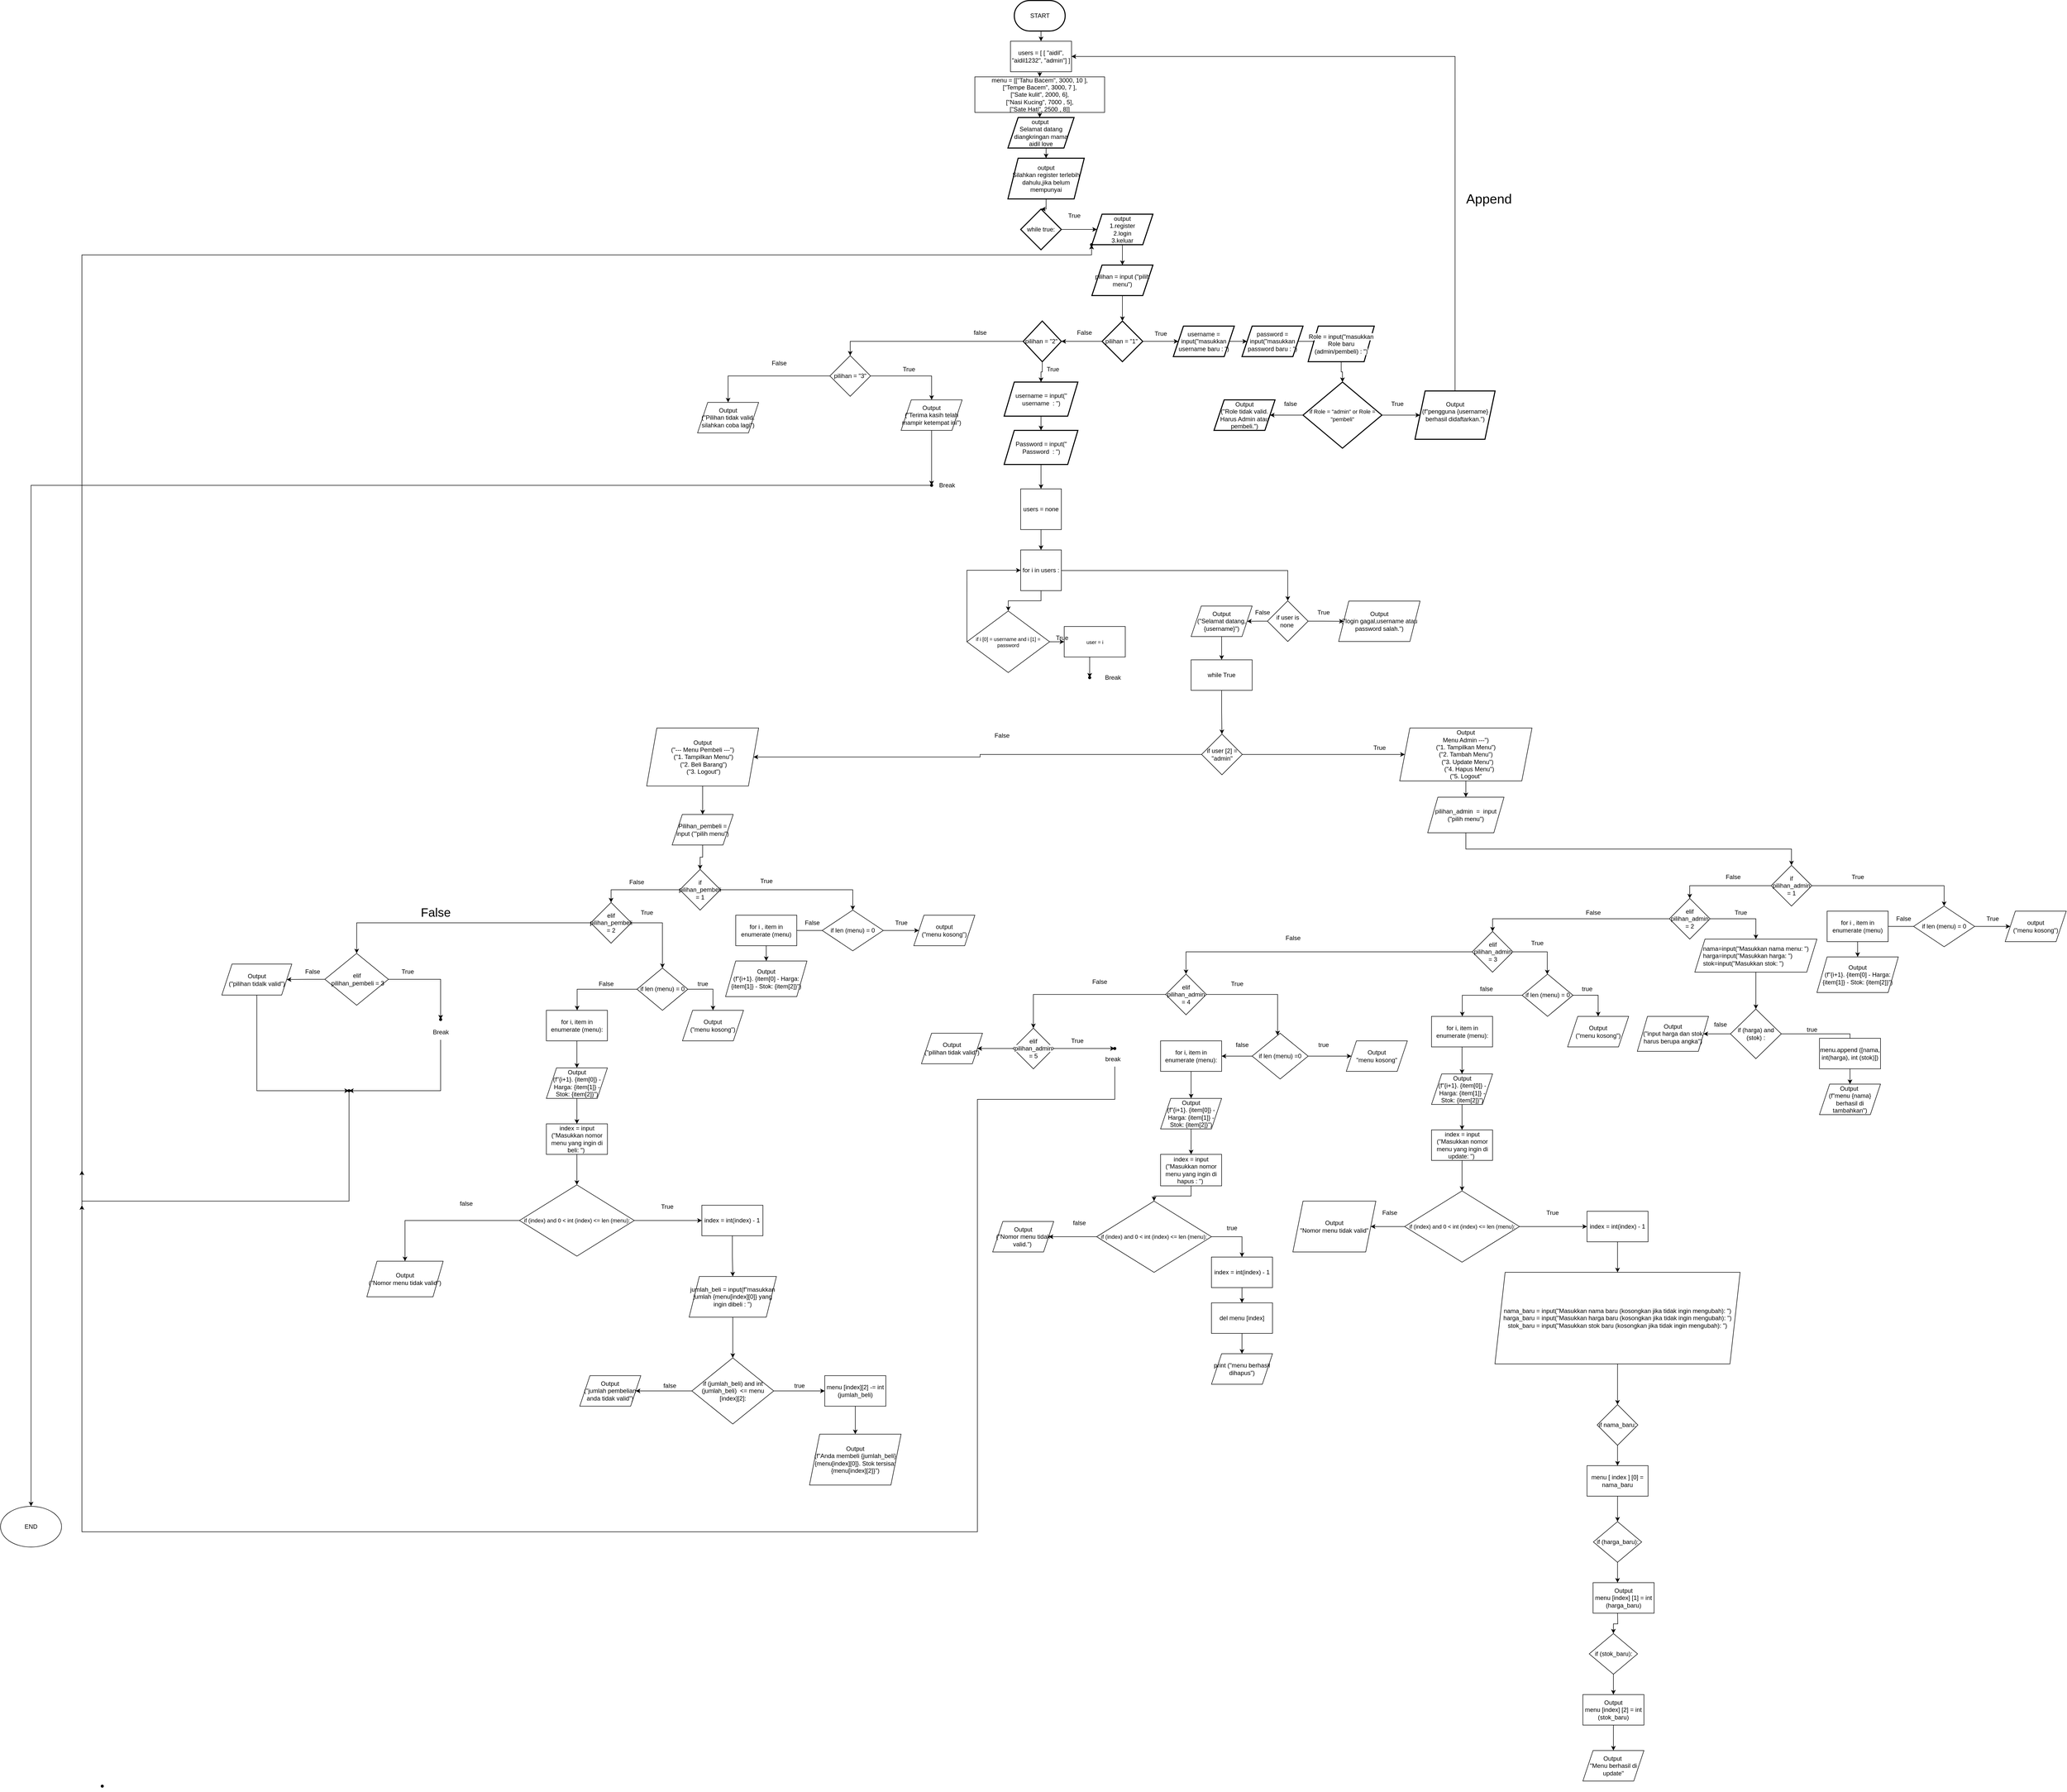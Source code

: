 <mxfile version="24.7.17">
  <diagram name="Page-1" id="I63rhVI59FY96nqbCre0">
    <mxGraphModel dx="7884" dy="3459" grid="1" gridSize="10" guides="1" tooltips="1" connect="1" arrows="1" fold="1" page="1" pageScale="1" pageWidth="827" pageHeight="1169" math="0" shadow="0">
      <root>
        <mxCell id="0" />
        <mxCell id="1" parent="0" />
        <mxCell id="nmjEWrvMFZ9fC1yymCjm-3" value="" style="edgeStyle=orthogonalEdgeStyle;rounded=0;orthogonalLoop=1;jettySize=auto;html=1;verticalAlign=middle;" parent="1" source="RM5QVR552EiGNECKSjt2-53" target="nmjEWrvMFZ9fC1yymCjm-2" edge="1">
          <mxGeometry relative="1" as="geometry">
            <Array as="points">
              <mxPoint x="400" y="140" />
              <mxPoint x="400" y="140" />
            </Array>
          </mxGeometry>
        </mxCell>
        <mxCell id="RM5QVR552EiGNECKSjt2-57" style="edgeStyle=orthogonalEdgeStyle;rounded=0;orthogonalLoop=1;jettySize=auto;html=1;exitX=0.5;exitY=1;exitDx=0;exitDy=0;exitPerimeter=0;entryX=0.5;entryY=0;entryDx=0;entryDy=0;" parent="1" source="nmjEWrvMFZ9fC1yymCjm-1" target="RM5QVR552EiGNECKSjt2-52" edge="1">
          <mxGeometry relative="1" as="geometry" />
        </mxCell>
        <mxCell id="nmjEWrvMFZ9fC1yymCjm-1" value="START" style="strokeWidth=2;html=1;shape=mxgraph.flowchart.terminator;whiteSpace=wrap;" parent="1" vertex="1">
          <mxGeometry x="352.5" y="-20" width="100" height="60" as="geometry" />
        </mxCell>
        <mxCell id="nmjEWrvMFZ9fC1yymCjm-5" value="" style="edgeStyle=orthogonalEdgeStyle;rounded=0;orthogonalLoop=1;jettySize=auto;html=1;" parent="1" source="nmjEWrvMFZ9fC1yymCjm-2" target="nmjEWrvMFZ9fC1yymCjm-4" edge="1">
          <mxGeometry relative="1" as="geometry">
            <Array as="points">
              <mxPoint x="415" y="280" />
              <mxPoint x="415" y="280" />
            </Array>
          </mxGeometry>
        </mxCell>
        <mxCell id="nmjEWrvMFZ9fC1yymCjm-2" value="output&amp;nbsp;&lt;div&gt;Selamat datang diangkringan mama aidil love&lt;/div&gt;" style="shape=parallelogram;perimeter=parallelogramPerimeter;whiteSpace=wrap;html=1;fixedSize=1;strokeWidth=2;size=20;" parent="1" vertex="1">
          <mxGeometry x="340" y="210" width="130" height="60" as="geometry" />
        </mxCell>
        <mxCell id="nmjEWrvMFZ9fC1yymCjm-7" value="" style="edgeStyle=orthogonalEdgeStyle;rounded=0;orthogonalLoop=1;jettySize=auto;html=1;" parent="1" source="nmjEWrvMFZ9fC1yymCjm-4" target="nmjEWrvMFZ9fC1yymCjm-6" edge="1">
          <mxGeometry relative="1" as="geometry" />
        </mxCell>
        <mxCell id="nmjEWrvMFZ9fC1yymCjm-4" value="&lt;div&gt;output&lt;/div&gt;Silahkan register terlebih dahulu,jika belum mempunyai" style="shape=parallelogram;perimeter=parallelogramPerimeter;whiteSpace=wrap;html=1;fixedSize=1;strokeWidth=2;" parent="1" vertex="1">
          <mxGeometry x="340" y="290" width="150" height="80" as="geometry" />
        </mxCell>
        <mxCell id="nmjEWrvMFZ9fC1yymCjm-9" value="" style="edgeStyle=orthogonalEdgeStyle;rounded=0;orthogonalLoop=1;jettySize=auto;html=1;" parent="1" source="nmjEWrvMFZ9fC1yymCjm-6" target="nmjEWrvMFZ9fC1yymCjm-8" edge="1">
          <mxGeometry relative="1" as="geometry" />
        </mxCell>
        <mxCell id="nmjEWrvMFZ9fC1yymCjm-6" value="while true:" style="rhombus;whiteSpace=wrap;html=1;strokeWidth=2;" parent="1" vertex="1">
          <mxGeometry x="365" y="390" width="80" height="80" as="geometry" />
        </mxCell>
        <mxCell id="nmjEWrvMFZ9fC1yymCjm-11" value="" style="edgeStyle=orthogonalEdgeStyle;rounded=0;orthogonalLoop=1;jettySize=auto;html=1;" parent="1" source="nmjEWrvMFZ9fC1yymCjm-8" target="nmjEWrvMFZ9fC1yymCjm-10" edge="1">
          <mxGeometry relative="1" as="geometry" />
        </mxCell>
        <mxCell id="nmjEWrvMFZ9fC1yymCjm-8" value="output&lt;div&gt;1.register&lt;/div&gt;&lt;div&gt;2.login&lt;/div&gt;&lt;div&gt;3.keluar&lt;/div&gt;" style="shape=parallelogram;perimeter=parallelogramPerimeter;whiteSpace=wrap;html=1;fixedSize=1;strokeWidth=2;" parent="1" vertex="1">
          <mxGeometry x="505" y="400" width="120" height="60" as="geometry" />
        </mxCell>
        <mxCell id="nmjEWrvMFZ9fC1yymCjm-13" value="" style="edgeStyle=orthogonalEdgeStyle;rounded=0;orthogonalLoop=1;jettySize=auto;html=1;" parent="1" source="nmjEWrvMFZ9fC1yymCjm-10" target="nmjEWrvMFZ9fC1yymCjm-12" edge="1">
          <mxGeometry relative="1" as="geometry" />
        </mxCell>
        <mxCell id="nmjEWrvMFZ9fC1yymCjm-10" value="pilihan = input (&quot;pilih menu&quot;)" style="shape=parallelogram;perimeter=parallelogramPerimeter;whiteSpace=wrap;html=1;fixedSize=1;strokeWidth=2;" parent="1" vertex="1">
          <mxGeometry x="505" y="500" width="120" height="60" as="geometry" />
        </mxCell>
        <mxCell id="nmjEWrvMFZ9fC1yymCjm-19" value="" style="edgeStyle=orthogonalEdgeStyle;rounded=0;orthogonalLoop=1;jettySize=auto;html=1;" parent="1" source="nmjEWrvMFZ9fC1yymCjm-12" target="nmjEWrvMFZ9fC1yymCjm-18" edge="1">
          <mxGeometry relative="1" as="geometry" />
        </mxCell>
        <mxCell id="nmjEWrvMFZ9fC1yymCjm-37" value="" style="edgeStyle=orthogonalEdgeStyle;rounded=0;orthogonalLoop=1;jettySize=auto;html=1;" parent="1" source="nmjEWrvMFZ9fC1yymCjm-12" target="nmjEWrvMFZ9fC1yymCjm-36" edge="1">
          <mxGeometry relative="1" as="geometry" />
        </mxCell>
        <mxCell id="nmjEWrvMFZ9fC1yymCjm-12" value="pilihan = &quot;1&quot;&amp;nbsp;" style="rhombus;whiteSpace=wrap;html=1;strokeWidth=2;" parent="1" vertex="1">
          <mxGeometry x="525" y="610" width="80" height="80" as="geometry" />
        </mxCell>
        <mxCell id="nmjEWrvMFZ9fC1yymCjm-21" value="" style="edgeStyle=orthogonalEdgeStyle;rounded=0;orthogonalLoop=1;jettySize=auto;html=1;" parent="1" source="nmjEWrvMFZ9fC1yymCjm-18" target="nmjEWrvMFZ9fC1yymCjm-20" edge="1">
          <mxGeometry relative="1" as="geometry" />
        </mxCell>
        <mxCell id="nmjEWrvMFZ9fC1yymCjm-18" value="username = input(&quot;masukkan username baru : &quot;)" style="shape=parallelogram;perimeter=parallelogramPerimeter;whiteSpace=wrap;html=1;fixedSize=1;strokeWidth=2;" parent="1" vertex="1">
          <mxGeometry x="665" y="620" width="120" height="60" as="geometry" />
        </mxCell>
        <mxCell id="nmjEWrvMFZ9fC1yymCjm-24" value="" style="edgeStyle=orthogonalEdgeStyle;rounded=0;orthogonalLoop=1;jettySize=auto;html=1;" parent="1" source="nmjEWrvMFZ9fC1yymCjm-20" target="nmjEWrvMFZ9fC1yymCjm-23" edge="1">
          <mxGeometry relative="1" as="geometry" />
        </mxCell>
        <mxCell id="nmjEWrvMFZ9fC1yymCjm-20" value="password = input(&quot;masukkan password baru : &quot;)" style="shape=parallelogram;perimeter=parallelogramPerimeter;whiteSpace=wrap;html=1;fixedSize=1;strokeWidth=2;" parent="1" vertex="1">
          <mxGeometry x="800" y="620" width="120" height="60" as="geometry" />
        </mxCell>
        <mxCell id="nmjEWrvMFZ9fC1yymCjm-29" value="" style="edgeStyle=orthogonalEdgeStyle;rounded=0;orthogonalLoop=1;jettySize=auto;html=1;" parent="1" source="nmjEWrvMFZ9fC1yymCjm-23" target="nmjEWrvMFZ9fC1yymCjm-28" edge="1">
          <mxGeometry relative="1" as="geometry" />
        </mxCell>
        <mxCell id="nmjEWrvMFZ9fC1yymCjm-23" value="&lt;br&gt;&lt;span style=&quot;color: rgb(0, 0, 0); font-family: Helvetica; font-size: 12px; font-style: normal; font-variant-ligatures: normal; font-variant-caps: normal; font-weight: 400; letter-spacing: normal; orphans: 2; text-align: center; text-indent: 0px; text-transform: none; widows: 2; word-spacing: 0px; -webkit-text-stroke-width: 0px; white-space: normal; background-color: rgb(251, 251, 251); text-decoration-thickness: initial; text-decoration-style: initial; text-decoration-color: initial; display: inline !important; float: none;&quot;&gt;Role = input(&quot;masukkan Role baru (admin/pembeli) : &quot;)&lt;/span&gt;&lt;div&gt;&lt;br&gt;&lt;/div&gt;" style="shape=parallelogram;perimeter=parallelogramPerimeter;whiteSpace=wrap;html=1;fixedSize=1;strokeWidth=2;" parent="1" vertex="1">
          <mxGeometry x="930" y="620" width="130" height="70" as="geometry" />
        </mxCell>
        <mxCell id="nmjEWrvMFZ9fC1yymCjm-25" value="True" style="text;html=1;align=center;verticalAlign=middle;resizable=0;points=[];autosize=1;strokeColor=none;fillColor=none;" parent="1" vertex="1">
          <mxGeometry x="615" y="620" width="50" height="30" as="geometry" />
        </mxCell>
        <mxCell id="nmjEWrvMFZ9fC1yymCjm-31" value="" style="edgeStyle=orthogonalEdgeStyle;rounded=0;orthogonalLoop=1;jettySize=auto;html=1;" parent="1" source="nmjEWrvMFZ9fC1yymCjm-28" target="nmjEWrvMFZ9fC1yymCjm-30" edge="1">
          <mxGeometry relative="1" as="geometry" />
        </mxCell>
        <mxCell id="nmjEWrvMFZ9fC1yymCjm-34" value="" style="edgeStyle=orthogonalEdgeStyle;rounded=0;orthogonalLoop=1;jettySize=auto;html=1;" parent="1" source="nmjEWrvMFZ9fC1yymCjm-28" target="nmjEWrvMFZ9fC1yymCjm-33" edge="1">
          <mxGeometry relative="1" as="geometry" />
        </mxCell>
        <mxCell id="nmjEWrvMFZ9fC1yymCjm-28" value="&lt;font style=&quot;font-size: 11px;&quot;&gt;if Role = &quot;admin&quot; or Role = &quot;pembeli&quot;&lt;/font&gt;" style="rhombus;whiteSpace=wrap;html=1;strokeWidth=2;" parent="1" vertex="1">
          <mxGeometry x="920" y="730" width="155" height="130" as="geometry" />
        </mxCell>
        <mxCell id="RM5QVR552EiGNECKSjt2-64" style="edgeStyle=orthogonalEdgeStyle;rounded=0;orthogonalLoop=1;jettySize=auto;html=1;exitX=0.5;exitY=0;exitDx=0;exitDy=0;entryX=1;entryY=0.5;entryDx=0;entryDy=0;" parent="1" source="nmjEWrvMFZ9fC1yymCjm-30" target="RM5QVR552EiGNECKSjt2-52" edge="1">
          <mxGeometry relative="1" as="geometry" />
        </mxCell>
        <mxCell id="nmjEWrvMFZ9fC1yymCjm-30" value="Output&lt;div&gt;(f&quot;pengguna {username} berhasil didaftarkan.&quot;)&lt;br&gt;&lt;div&gt;&lt;br&gt;&lt;/div&gt;&lt;/div&gt;" style="shape=parallelogram;perimeter=parallelogramPerimeter;whiteSpace=wrap;html=1;fixedSize=1;strokeWidth=2;" parent="1" vertex="1">
          <mxGeometry x="1140" y="747.5" width="157.5" height="95" as="geometry" />
        </mxCell>
        <mxCell id="nmjEWrvMFZ9fC1yymCjm-32" value="True" style="text;html=1;align=center;verticalAlign=middle;resizable=0;points=[];autosize=1;strokeColor=none;fillColor=none;" parent="1" vertex="1">
          <mxGeometry x="1080" y="758" width="50" height="30" as="geometry" />
        </mxCell>
        <mxCell id="nmjEWrvMFZ9fC1yymCjm-33" value="Output&lt;div&gt;(&quot;Role tidak valid. Harus Admin atau pembeli.&quot;)&lt;/div&gt;" style="shape=parallelogram;perimeter=parallelogramPerimeter;whiteSpace=wrap;html=1;fixedSize=1;strokeWidth=2;" parent="1" vertex="1">
          <mxGeometry x="745" y="765" width="120" height="60" as="geometry" />
        </mxCell>
        <mxCell id="nmjEWrvMFZ9fC1yymCjm-35" value="false" style="text;html=1;align=center;verticalAlign=middle;resizable=0;points=[];autosize=1;strokeColor=none;fillColor=none;" parent="1" vertex="1">
          <mxGeometry x="870" y="758" width="50" height="30" as="geometry" />
        </mxCell>
        <mxCell id="nmjEWrvMFZ9fC1yymCjm-43" value="" style="edgeStyle=orthogonalEdgeStyle;rounded=0;orthogonalLoop=1;jettySize=auto;html=1;" parent="1" source="nmjEWrvMFZ9fC1yymCjm-36" target="nmjEWrvMFZ9fC1yymCjm-42" edge="1">
          <mxGeometry relative="1" as="geometry" />
        </mxCell>
        <mxCell id="RM5QVR552EiGNECKSjt2-275" value="" style="edgeStyle=orthogonalEdgeStyle;rounded=0;orthogonalLoop=1;jettySize=auto;html=1;entryX=0.5;entryY=0;entryDx=0;entryDy=0;" parent="1" source="nmjEWrvMFZ9fC1yymCjm-36" target="RM5QVR552EiGNECKSjt2-276" edge="1">
          <mxGeometry relative="1" as="geometry">
            <mxPoint x="295" y="650" as="targetPoint" />
          </mxGeometry>
        </mxCell>
        <mxCell id="nmjEWrvMFZ9fC1yymCjm-36" value="pilihan = &quot;2&quot;&amp;nbsp;" style="rhombus;whiteSpace=wrap;html=1;strokeWidth=2;" parent="1" vertex="1">
          <mxGeometry x="370" y="610" width="75" height="80" as="geometry" />
        </mxCell>
        <mxCell id="nmjEWrvMFZ9fC1yymCjm-38" value="False" style="text;html=1;align=center;verticalAlign=middle;resizable=0;points=[];autosize=1;strokeColor=none;fillColor=none;" parent="1" vertex="1">
          <mxGeometry x="465" y="618" width="50" height="30" as="geometry" />
        </mxCell>
        <mxCell id="nmjEWrvMFZ9fC1yymCjm-39" value="True" style="text;html=1;align=center;verticalAlign=middle;resizable=0;points=[];autosize=1;strokeColor=none;fillColor=none;" parent="1" vertex="1">
          <mxGeometry x="445" y="388" width="50" height="30" as="geometry" />
        </mxCell>
        <mxCell id="nmjEWrvMFZ9fC1yymCjm-45" value="" style="edgeStyle=orthogonalEdgeStyle;rounded=0;orthogonalLoop=1;jettySize=auto;html=1;" parent="1" source="nmjEWrvMFZ9fC1yymCjm-42" target="nmjEWrvMFZ9fC1yymCjm-44" edge="1">
          <mxGeometry relative="1" as="geometry" />
        </mxCell>
        <mxCell id="nmjEWrvMFZ9fC1yymCjm-42" value="username = input(&quot; username&amp;nbsp; : &quot;)" style="shape=parallelogram;perimeter=parallelogramPerimeter;whiteSpace=wrap;html=1;fixedSize=1;strokeWidth=2;" parent="1" vertex="1">
          <mxGeometry x="332.5" y="730" width="145" height="67" as="geometry" />
        </mxCell>
        <mxCell id="RM5QVR552EiGNECKSjt2-6" value="" style="edgeStyle=orthogonalEdgeStyle;rounded=0;orthogonalLoop=1;jettySize=auto;html=1;" parent="1" source="nmjEWrvMFZ9fC1yymCjm-44" target="RM5QVR552EiGNECKSjt2-4" edge="1">
          <mxGeometry relative="1" as="geometry" />
        </mxCell>
        <mxCell id="nmjEWrvMFZ9fC1yymCjm-44" value="Password = input(&quot; Password&amp;nbsp; : &quot;)" style="shape=parallelogram;perimeter=parallelogramPerimeter;whiteSpace=wrap;html=1;fixedSize=1;strokeWidth=2;" parent="1" vertex="1">
          <mxGeometry x="332.5" y="825" width="145" height="67" as="geometry" />
        </mxCell>
        <mxCell id="RM5QVR552EiGNECKSjt2-8" value="" style="edgeStyle=orthogonalEdgeStyle;rounded=0;orthogonalLoop=1;jettySize=auto;html=1;" parent="1" source="RM5QVR552EiGNECKSjt2-4" target="RM5QVR552EiGNECKSjt2-34" edge="1">
          <mxGeometry relative="1" as="geometry">
            <mxPoint x="405" y="1070" as="targetPoint" />
          </mxGeometry>
        </mxCell>
        <mxCell id="RM5QVR552EiGNECKSjt2-60" value="" style="edgeStyle=orthogonalEdgeStyle;rounded=0;orthogonalLoop=1;jettySize=auto;html=1;" parent="1" target="RM5QVR552EiGNECKSjt2-59" edge="1">
          <mxGeometry relative="1" as="geometry">
            <mxPoint x="445" y="1100.5" as="sourcePoint" />
            <Array as="points">
              <mxPoint x="890" y="1101" />
            </Array>
          </mxGeometry>
        </mxCell>
        <mxCell id="RM5QVR552EiGNECKSjt2-4" value="users = none" style="whiteSpace=wrap;html=1;aspect=fixed;" parent="1" vertex="1">
          <mxGeometry x="365" y="940" width="80" height="80" as="geometry" />
        </mxCell>
        <mxCell id="RM5QVR552EiGNECKSjt2-18" value="True" style="text;html=1;align=center;verticalAlign=middle;resizable=0;points=[];autosize=1;strokeColor=none;fillColor=none;" parent="1" vertex="1">
          <mxGeometry x="402.5" y="690" width="50" height="30" as="geometry" />
        </mxCell>
        <mxCell id="RM5QVR552EiGNECKSjt2-44" value="" style="edgeStyle=orthogonalEdgeStyle;rounded=0;orthogonalLoop=1;jettySize=auto;html=1;" parent="1" source="RM5QVR552EiGNECKSjt2-34" target="RM5QVR552EiGNECKSjt2-43" edge="1">
          <mxGeometry relative="1" as="geometry" />
        </mxCell>
        <mxCell id="RM5QVR552EiGNECKSjt2-34" value="for i in users :" style="whiteSpace=wrap;html=1;aspect=fixed;" parent="1" vertex="1">
          <mxGeometry x="365" y="1060" width="80" height="80" as="geometry" />
        </mxCell>
        <mxCell id="RM5QVR552EiGNECKSjt2-46" value="" style="edgeStyle=orthogonalEdgeStyle;rounded=0;orthogonalLoop=1;jettySize=auto;html=1;" parent="1" source="RM5QVR552EiGNECKSjt2-43" target="RM5QVR552EiGNECKSjt2-45" edge="1">
          <mxGeometry relative="1" as="geometry" />
        </mxCell>
        <mxCell id="RM5QVR552EiGNECKSjt2-51" style="edgeStyle=orthogonalEdgeStyle;rounded=0;orthogonalLoop=1;jettySize=auto;html=1;exitX=0;exitY=0.5;exitDx=0;exitDy=0;entryX=0;entryY=0.5;entryDx=0;entryDy=0;" parent="1" source="RM5QVR552EiGNECKSjt2-43" target="RM5QVR552EiGNECKSjt2-34" edge="1">
          <mxGeometry relative="1" as="geometry">
            <mxPoint x="300" y="1090" as="targetPoint" />
            <Array as="points">
              <mxPoint x="260" y="1240" />
              <mxPoint x="260" y="1100" />
            </Array>
          </mxGeometry>
        </mxCell>
        <mxCell id="RM5QVR552EiGNECKSjt2-43" value="if i [0] = username and i [1] = password" style="rhombus;whiteSpace=wrap;html=1;fontSize=10;" parent="1" vertex="1">
          <mxGeometry x="259.38" y="1180" width="162.5" height="121" as="geometry" />
        </mxCell>
        <mxCell id="RM5QVR552EiGNECKSjt2-49" value="" style="edgeStyle=orthogonalEdgeStyle;rounded=0;orthogonalLoop=1;jettySize=auto;html=1;" parent="1" source="RM5QVR552EiGNECKSjt2-45" target="RM5QVR552EiGNECKSjt2-48" edge="1">
          <mxGeometry relative="1" as="geometry">
            <Array as="points">
              <mxPoint x="500.63" y="1280" />
              <mxPoint x="500.63" y="1280" />
            </Array>
          </mxGeometry>
        </mxCell>
        <mxCell id="RM5QVR552EiGNECKSjt2-45" value="user = i" style="whiteSpace=wrap;html=1;fontSize=10;" parent="1" vertex="1">
          <mxGeometry x="450.63" y="1210.5" width="120" height="60" as="geometry" />
        </mxCell>
        <mxCell id="RM5QVR552EiGNECKSjt2-47" value="True" style="text;html=1;align=center;verticalAlign=middle;resizable=0;points=[];autosize=1;strokeColor=none;fillColor=none;" parent="1" vertex="1">
          <mxGeometry x="420.63" y="1218" width="50" height="30" as="geometry" />
        </mxCell>
        <mxCell id="RM5QVR552EiGNECKSjt2-48" value="" style="shape=waypoint;sketch=0;size=6;pointerEvents=1;points=[];fillColor=default;resizable=0;rotatable=0;perimeter=centerPerimeter;snapToPoint=1;fontSize=10;" parent="1" vertex="1">
          <mxGeometry x="490.63" y="1301" width="20" height="20" as="geometry" />
        </mxCell>
        <mxCell id="RM5QVR552EiGNECKSjt2-50" value="Break" style="text;html=1;align=center;verticalAlign=middle;resizable=0;points=[];autosize=1;strokeColor=none;fillColor=none;" parent="1" vertex="1">
          <mxGeometry x="520.63" y="1296" width="50" height="30" as="geometry" />
        </mxCell>
        <mxCell id="xKqDvmVaFn5M7kaPjTKo-37" style="edgeStyle=orthogonalEdgeStyle;rounded=0;orthogonalLoop=1;jettySize=auto;html=1;exitX=0.5;exitY=1;exitDx=0;exitDy=0;entryX=0.5;entryY=0;entryDx=0;entryDy=0;" edge="1" parent="1" source="RM5QVR552EiGNECKSjt2-52" target="RM5QVR552EiGNECKSjt2-53">
          <mxGeometry relative="1" as="geometry" />
        </mxCell>
        <mxCell id="RM5QVR552EiGNECKSjt2-52" value="users = [ [ &quot;aidil&quot;, &quot;aidil1232&quot;, &quot;admin&quot;] ]" style="whiteSpace=wrap;html=1;" parent="1" vertex="1">
          <mxGeometry x="345" y="60" width="120" height="60" as="geometry" />
        </mxCell>
        <mxCell id="RM5QVR552EiGNECKSjt2-53" value="&lt;div&gt;menu = [[&quot;Tahu Bacem&quot;, 3000, 10 ],&lt;/div&gt;&lt;div&gt;[&quot;Tempe Bacem&quot;, 3000, 7 ],&lt;/div&gt;&lt;div&gt;[&quot;Sate kulit&quot;, 2000, 6],&lt;/div&gt;&lt;div&gt;[&quot;Nasi Kucing&quot;, 7000 , 5],&lt;/div&gt;&lt;div&gt;[&quot;Sate Hati&quot;, 2500 , 8]]&lt;/div&gt;" style="whiteSpace=wrap;html=1;" parent="1" vertex="1">
          <mxGeometry x="275" y="130" width="255" height="70" as="geometry" />
        </mxCell>
        <mxCell id="RM5QVR552EiGNECKSjt2-67" value="" style="edgeStyle=orthogonalEdgeStyle;rounded=0;orthogonalLoop=1;jettySize=auto;html=1;" parent="1" source="RM5QVR552EiGNECKSjt2-59" target="RM5QVR552EiGNECKSjt2-66" edge="1">
          <mxGeometry relative="1" as="geometry" />
        </mxCell>
        <mxCell id="RM5QVR552EiGNECKSjt2-70" value="" style="edgeStyle=orthogonalEdgeStyle;rounded=0;orthogonalLoop=1;jettySize=auto;html=1;" parent="1" source="RM5QVR552EiGNECKSjt2-59" target="RM5QVR552EiGNECKSjt2-69" edge="1">
          <mxGeometry relative="1" as="geometry" />
        </mxCell>
        <mxCell id="RM5QVR552EiGNECKSjt2-59" value="if user is none&amp;nbsp;" style="rhombus;whiteSpace=wrap;html=1;" parent="1" vertex="1">
          <mxGeometry x="850" y="1160" width="80" height="80" as="geometry" />
        </mxCell>
        <mxCell id="RM5QVR552EiGNECKSjt2-65" value="&lt;font style=&quot;font-size: 26px;&quot;&gt;Append&lt;/font&gt;" style="text;html=1;align=center;verticalAlign=middle;resizable=0;points=[];autosize=1;strokeColor=none;fillColor=none;" parent="1" vertex="1">
          <mxGeometry x="1230" y="350" width="110" height="40" as="geometry" />
        </mxCell>
        <mxCell id="RM5QVR552EiGNECKSjt2-66" value="Output&lt;div&gt;(&quot;login gagal,username atau password salah.&quot;)&lt;/div&gt;" style="shape=parallelogram;perimeter=parallelogramPerimeter;whiteSpace=wrap;html=1;fixedSize=1;" parent="1" vertex="1">
          <mxGeometry x="990" y="1160.5" width="160" height="79.5" as="geometry" />
        </mxCell>
        <mxCell id="RM5QVR552EiGNECKSjt2-68" value="True" style="text;html=1;align=center;verticalAlign=middle;resizable=0;points=[];autosize=1;strokeColor=none;fillColor=none;" parent="1" vertex="1">
          <mxGeometry x="935" y="1168" width="50" height="30" as="geometry" />
        </mxCell>
        <mxCell id="RM5QVR552EiGNECKSjt2-72" value="" style="edgeStyle=orthogonalEdgeStyle;rounded=0;orthogonalLoop=1;jettySize=auto;html=1;" parent="1" source="RM5QVR552EiGNECKSjt2-69" target="RM5QVR552EiGNECKSjt2-71" edge="1">
          <mxGeometry relative="1" as="geometry" />
        </mxCell>
        <mxCell id="RM5QVR552EiGNECKSjt2-69" value="Output&lt;div&gt;(&quot;Selamat datang, {username}&quot;)&lt;/div&gt;" style="shape=parallelogram;perimeter=parallelogramPerimeter;whiteSpace=wrap;html=1;fixedSize=1;" parent="1" vertex="1">
          <mxGeometry x="700" y="1170.25" width="120" height="60" as="geometry" />
        </mxCell>
        <mxCell id="RM5QVR552EiGNECKSjt2-75" value="" style="edgeStyle=orthogonalEdgeStyle;rounded=0;orthogonalLoop=1;jettySize=auto;html=1;" parent="1" source="RM5QVR552EiGNECKSjt2-71" target="RM5QVR552EiGNECKSjt2-74" edge="1">
          <mxGeometry relative="1" as="geometry" />
        </mxCell>
        <mxCell id="RM5QVR552EiGNECKSjt2-71" value="while True" style="whiteSpace=wrap;html=1;" parent="1" vertex="1">
          <mxGeometry x="700" y="1276" width="120" height="60" as="geometry" />
        </mxCell>
        <mxCell id="RM5QVR552EiGNECKSjt2-73" value="False" style="text;html=1;align=center;verticalAlign=middle;resizable=0;points=[];autosize=1;strokeColor=none;fillColor=none;" parent="1" vertex="1">
          <mxGeometry x="815" y="1168" width="50" height="30" as="geometry" />
        </mxCell>
        <mxCell id="RM5QVR552EiGNECKSjt2-77" value="" style="edgeStyle=orthogonalEdgeStyle;rounded=0;orthogonalLoop=1;jettySize=auto;html=1;" parent="1" source="RM5QVR552EiGNECKSjt2-74" target="RM5QVR552EiGNECKSjt2-76" edge="1">
          <mxGeometry relative="1" as="geometry" />
        </mxCell>
        <mxCell id="RM5QVR552EiGNECKSjt2-214" value="" style="edgeStyle=orthogonalEdgeStyle;rounded=0;orthogonalLoop=1;jettySize=auto;html=1;" parent="1" source="RM5QVR552EiGNECKSjt2-74" target="RM5QVR552EiGNECKSjt2-213" edge="1">
          <mxGeometry relative="1" as="geometry" />
        </mxCell>
        <mxCell id="RM5QVR552EiGNECKSjt2-74" value="if user [2] = &quot;admin&quot;" style="rhombus;whiteSpace=wrap;html=1;" parent="1" vertex="1">
          <mxGeometry x="720.63" y="1422" width="80" height="80" as="geometry" />
        </mxCell>
        <mxCell id="RM5QVR552EiGNECKSjt2-79" value="" style="edgeStyle=orthogonalEdgeStyle;rounded=0;orthogonalLoop=1;jettySize=auto;html=1;" parent="1" source="RM5QVR552EiGNECKSjt2-76" target="RM5QVR552EiGNECKSjt2-78" edge="1">
          <mxGeometry relative="1" as="geometry" />
        </mxCell>
        <mxCell id="RM5QVR552EiGNECKSjt2-76" value="Output&lt;div&gt;&lt;div&gt;Menu Admin ---&quot;)&lt;/div&gt;&lt;div&gt;(&quot;1. Tampilkan Menu&quot;)&lt;/div&gt;&lt;div&gt;(&quot;2. Tambah Menu&quot;)&lt;/div&gt;&lt;div&gt;&amp;nbsp; (&quot;3. Update Menu&quot;)&lt;/div&gt;&lt;div&gt;&amp;nbsp; &amp;nbsp; (&quot;4. Hapus Menu&quot;)&lt;/div&gt;&lt;div&gt;(&quot;5. Logout&quot;&lt;/div&gt;&lt;/div&gt;" style="shape=parallelogram;perimeter=parallelogramPerimeter;whiteSpace=wrap;html=1;fixedSize=1;" parent="1" vertex="1">
          <mxGeometry x="1110" y="1410" width="260" height="104" as="geometry" />
        </mxCell>
        <mxCell id="RM5QVR552EiGNECKSjt2-219" style="edgeStyle=orthogonalEdgeStyle;rounded=0;orthogonalLoop=1;jettySize=auto;html=1;exitX=0.5;exitY=1;exitDx=0;exitDy=0;entryX=0.5;entryY=0;entryDx=0;entryDy=0;" parent="1" source="RM5QVR552EiGNECKSjt2-78" target="RM5QVR552EiGNECKSjt2-93" edge="1">
          <mxGeometry relative="1" as="geometry" />
        </mxCell>
        <mxCell id="RM5QVR552EiGNECKSjt2-78" value="pilihan_admin&amp;nbsp; =&amp;nbsp; input (&quot;pilih menu&quot;)" style="shape=parallelogram;perimeter=parallelogramPerimeter;whiteSpace=wrap;html=1;fixedSize=1;" parent="1" vertex="1">
          <mxGeometry x="1165" y="1546" width="150" height="70" as="geometry" />
        </mxCell>
        <mxCell id="RM5QVR552EiGNECKSjt2-103" style="edgeStyle=orthogonalEdgeStyle;rounded=0;orthogonalLoop=1;jettySize=auto;html=1;exitX=1;exitY=0.5;exitDx=0;exitDy=0;entryX=0.5;entryY=0;entryDx=0;entryDy=0;" parent="1" source="RM5QVR552EiGNECKSjt2-93" target="RM5QVR552EiGNECKSjt2-96" edge="1">
          <mxGeometry relative="1" as="geometry" />
        </mxCell>
        <mxCell id="RM5QVR552EiGNECKSjt2-106" value="" style="edgeStyle=orthogonalEdgeStyle;rounded=0;orthogonalLoop=1;jettySize=auto;html=1;" parent="1" source="RM5QVR552EiGNECKSjt2-93" target="RM5QVR552EiGNECKSjt2-105" edge="1">
          <mxGeometry relative="1" as="geometry">
            <Array as="points">
              <mxPoint x="1680" y="1720" />
            </Array>
          </mxGeometry>
        </mxCell>
        <mxCell id="RM5QVR552EiGNECKSjt2-93" value="if pilihan_admin = 1" style="rhombus;whiteSpace=wrap;html=1;" parent="1" vertex="1">
          <mxGeometry x="1840" y="1680" width="80" height="80" as="geometry" />
        </mxCell>
        <mxCell id="RM5QVR552EiGNECKSjt2-94" value="" style="edgeStyle=orthogonalEdgeStyle;rounded=0;orthogonalLoop=1;jettySize=auto;html=1;" parent="1" source="RM5QVR552EiGNECKSjt2-96" target="RM5QVR552EiGNECKSjt2-97" edge="1">
          <mxGeometry relative="1" as="geometry" />
        </mxCell>
        <mxCell id="RM5QVR552EiGNECKSjt2-95" value="" style="edgeStyle=orthogonalEdgeStyle;rounded=0;orthogonalLoop=1;jettySize=auto;html=1;" parent="1" source="RM5QVR552EiGNECKSjt2-96" edge="1">
          <mxGeometry relative="1" as="geometry">
            <mxPoint x="2050" y="1800.0" as="targetPoint" />
          </mxGeometry>
        </mxCell>
        <mxCell id="RM5QVR552EiGNECKSjt2-96" value="if len (menu) = 0" style="rhombus;whiteSpace=wrap;html=1;" parent="1" vertex="1">
          <mxGeometry x="2120" y="1760" width="120" height="80" as="geometry" />
        </mxCell>
        <mxCell id="RM5QVR552EiGNECKSjt2-97" value="output&lt;div&gt;(&quot;menu kosong&quot;)&lt;/div&gt;" style="shape=parallelogram;perimeter=parallelogramPerimeter;whiteSpace=wrap;html=1;fixedSize=1;" parent="1" vertex="1">
          <mxGeometry x="2300" y="1770" width="120" height="60" as="geometry" />
        </mxCell>
        <mxCell id="RM5QVR552EiGNECKSjt2-98" value="True" style="text;html=1;align=center;verticalAlign=middle;resizable=0;points=[];autosize=1;strokeColor=none;fillColor=none;" parent="1" vertex="1">
          <mxGeometry x="2250" y="1770" width="50" height="30" as="geometry" />
        </mxCell>
        <mxCell id="RM5QVR552EiGNECKSjt2-99" value="False" style="text;html=1;align=center;verticalAlign=middle;resizable=0;points=[];autosize=1;strokeColor=none;fillColor=none;" parent="1" vertex="1">
          <mxGeometry x="2075" y="1770" width="50" height="30" as="geometry" />
        </mxCell>
        <mxCell id="RM5QVR552EiGNECKSjt2-100" value="" style="edgeStyle=orthogonalEdgeStyle;rounded=0;orthogonalLoop=1;jettySize=auto;html=1;" parent="1" source="RM5QVR552EiGNECKSjt2-101" target="RM5QVR552EiGNECKSjt2-102" edge="1">
          <mxGeometry relative="1" as="geometry" />
        </mxCell>
        <mxCell id="RM5QVR552EiGNECKSjt2-101" value="for i , item in enumerate (menu)" style="whiteSpace=wrap;html=1;" parent="1" vertex="1">
          <mxGeometry x="1950" y="1770" width="120" height="60" as="geometry" />
        </mxCell>
        <mxCell id="RM5QVR552EiGNECKSjt2-102" value="Output&lt;div&gt;(f&quot;{i+1}. {item[0] - Harga: {item[1]} - Stok: {item[2]}&quot;)&lt;/div&gt;" style="shape=parallelogram;perimeter=parallelogramPerimeter;whiteSpace=wrap;html=1;fixedSize=1;" parent="1" vertex="1">
          <mxGeometry x="1930" y="1860" width="160" height="70" as="geometry" />
        </mxCell>
        <mxCell id="RM5QVR552EiGNECKSjt2-104" value="True" style="text;html=1;align=center;verticalAlign=middle;resizable=0;points=[];autosize=1;strokeColor=none;fillColor=none;" parent="1" vertex="1">
          <mxGeometry x="1985" y="1688" width="50" height="30" as="geometry" />
        </mxCell>
        <mxCell id="RM5QVR552EiGNECKSjt2-110" style="edgeStyle=orthogonalEdgeStyle;rounded=0;orthogonalLoop=1;jettySize=auto;html=1;exitX=1;exitY=0.5;exitDx=0;exitDy=0;entryX=0.5;entryY=0;entryDx=0;entryDy=0;" parent="1" source="RM5QVR552EiGNECKSjt2-105" target="RM5QVR552EiGNECKSjt2-109" edge="1">
          <mxGeometry relative="1" as="geometry" />
        </mxCell>
        <mxCell id="RM5QVR552EiGNECKSjt2-121" value="" style="edgeStyle=orthogonalEdgeStyle;rounded=0;orthogonalLoop=1;jettySize=auto;html=1;entryX=0.5;entryY=0;entryDx=0;entryDy=0;" parent="1" source="RM5QVR552EiGNECKSjt2-105" target="RM5QVR552EiGNECKSjt2-120" edge="1">
          <mxGeometry relative="1" as="geometry">
            <mxPoint x="1380" y="1780" as="targetPoint" />
            <Array as="points">
              <mxPoint x="1293" y="1785" />
            </Array>
          </mxGeometry>
        </mxCell>
        <mxCell id="RM5QVR552EiGNECKSjt2-105" value="elif pilihan_admin = 2" style="rhombus;whiteSpace=wrap;html=1;" parent="1" vertex="1">
          <mxGeometry x="1640" y="1745" width="80" height="80" as="geometry" />
        </mxCell>
        <mxCell id="RM5QVR552EiGNECKSjt2-113" value="" style="edgeStyle=orthogonalEdgeStyle;rounded=0;orthogonalLoop=1;jettySize=auto;html=1;" parent="1" source="RM5QVR552EiGNECKSjt2-109" target="RM5QVR552EiGNECKSjt2-112" edge="1">
          <mxGeometry relative="1" as="geometry" />
        </mxCell>
        <mxCell id="RM5QVR552EiGNECKSjt2-109" value="&lt;div style=&quot;text-align: justify;&quot;&gt;nama=input(&quot;Masukkan nama menu: &quot;)&lt;/div&gt;&lt;div style=&quot;text-align: justify;&quot;&gt;&lt;span style=&quot;background-color: initial;&quot;&gt;harga=input(&quot;Masukkan harga: &quot;)&lt;/span&gt;&lt;/div&gt;&lt;div style=&quot;text-align: justify;&quot;&gt;stok=input(&quot;Masukkan stok: &quot;)&lt;/div&gt;" style="shape=parallelogram;perimeter=parallelogramPerimeter;whiteSpace=wrap;html=1;fixedSize=1;" parent="1" vertex="1">
          <mxGeometry x="1690" y="1825" width="240" height="65" as="geometry" />
        </mxCell>
        <mxCell id="RM5QVR552EiGNECKSjt2-111" value="True" style="text;html=1;align=center;verticalAlign=middle;resizable=0;points=[];autosize=1;strokeColor=none;fillColor=none;" parent="1" vertex="1">
          <mxGeometry x="1755" y="1758" width="50" height="30" as="geometry" />
        </mxCell>
        <mxCell id="RM5QVR552EiGNECKSjt2-115" value="" style="edgeStyle=orthogonalEdgeStyle;rounded=0;orthogonalLoop=1;jettySize=auto;html=1;" parent="1" source="RM5QVR552EiGNECKSjt2-112" target="RM5QVR552EiGNECKSjt2-114" edge="1">
          <mxGeometry relative="1" as="geometry" />
        </mxCell>
        <mxCell id="RM5QVR552EiGNECKSjt2-117" value="" style="edgeStyle=orthogonalEdgeStyle;rounded=0;orthogonalLoop=1;jettySize=auto;html=1;" parent="1" source="RM5QVR552EiGNECKSjt2-112" target="RM5QVR552EiGNECKSjt2-116" edge="1">
          <mxGeometry relative="1" as="geometry" />
        </mxCell>
        <mxCell id="RM5QVR552EiGNECKSjt2-112" value="if (harga) and (stok) :" style="rhombus;whiteSpace=wrap;html=1;" parent="1" vertex="1">
          <mxGeometry x="1760" y="1962.5" width="100" height="97.5" as="geometry" />
        </mxCell>
        <mxCell id="RM5QVR552EiGNECKSjt2-114" value="Output&amp;nbsp;&lt;div&gt;(f&quot;menu {nama} berhasil di tambahkan&quot;)&lt;/div&gt;" style="shape=parallelogram;perimeter=parallelogramPerimeter;whiteSpace=wrap;html=1;fixedSize=1;" parent="1" vertex="1">
          <mxGeometry x="1935" y="2110" width="120" height="60" as="geometry" />
        </mxCell>
        <mxCell id="RM5QVR552EiGNECKSjt2-116" value="Output&lt;div&gt;(&quot;input harga dan stok harus berupa angka&quot;)&lt;/div&gt;" style="shape=parallelogram;perimeter=parallelogramPerimeter;whiteSpace=wrap;html=1;fixedSize=1;" parent="1" vertex="1">
          <mxGeometry x="1577" y="1976.88" width="140" height="68.75" as="geometry" />
        </mxCell>
        <mxCell id="RM5QVR552EiGNECKSjt2-118" value="menu.append ([nama, int(harga), int (stok)])" style="whiteSpace=wrap;html=1;" parent="1" vertex="1">
          <mxGeometry x="1935" y="2020" width="120" height="60" as="geometry" />
        </mxCell>
        <mxCell id="RM5QVR552EiGNECKSjt2-124" value="" style="edgeStyle=orthogonalEdgeStyle;rounded=0;orthogonalLoop=1;jettySize=auto;html=1;" parent="1" source="RM5QVR552EiGNECKSjt2-120" target="RM5QVR552EiGNECKSjt2-123" edge="1">
          <mxGeometry relative="1" as="geometry">
            <Array as="points">
              <mxPoint x="1400" y="1850" />
            </Array>
          </mxGeometry>
        </mxCell>
        <mxCell id="RM5QVR552EiGNECKSjt2-179" value="" style="edgeStyle=orthogonalEdgeStyle;rounded=0;orthogonalLoop=1;jettySize=auto;html=1;" parent="1" source="RM5QVR552EiGNECKSjt2-120" target="RM5QVR552EiGNECKSjt2-178" edge="1">
          <mxGeometry relative="1" as="geometry" />
        </mxCell>
        <mxCell id="RM5QVR552EiGNECKSjt2-120" value="elif pilihan_admin = 3" style="rhombus;whiteSpace=wrap;html=1;" parent="1" vertex="1">
          <mxGeometry x="1252.5" y="1810" width="80" height="80" as="geometry" />
        </mxCell>
        <mxCell id="RM5QVR552EiGNECKSjt2-122" value="False" style="text;html=1;align=center;verticalAlign=middle;resizable=0;points=[];autosize=1;strokeColor=none;fillColor=none;" parent="1" vertex="1">
          <mxGeometry x="1465" y="1758" width="50" height="30" as="geometry" />
        </mxCell>
        <mxCell id="RM5QVR552EiGNECKSjt2-127" style="edgeStyle=orthogonalEdgeStyle;rounded=0;orthogonalLoop=1;jettySize=auto;html=1;exitX=1;exitY=0.5;exitDx=0;exitDy=0;entryX=0.5;entryY=0;entryDx=0;entryDy=0;" parent="1" source="RM5QVR552EiGNECKSjt2-123" target="RM5QVR552EiGNECKSjt2-125" edge="1">
          <mxGeometry relative="1" as="geometry" />
        </mxCell>
        <mxCell id="RM5QVR552EiGNECKSjt2-129" value="" style="edgeStyle=orthogonalEdgeStyle;rounded=0;orthogonalLoop=1;jettySize=auto;html=1;" parent="1" source="RM5QVR552EiGNECKSjt2-123" target="RM5QVR552EiGNECKSjt2-128" edge="1">
          <mxGeometry relative="1" as="geometry">
            <Array as="points">
              <mxPoint x="1233" y="1935" />
            </Array>
          </mxGeometry>
        </mxCell>
        <mxCell id="RM5QVR552EiGNECKSjt2-123" value="if len (menu) = 0" style="rhombus;whiteSpace=wrap;html=1;" parent="1" vertex="1">
          <mxGeometry x="1350.63" y="1893.76" width="100" height="83.12" as="geometry" />
        </mxCell>
        <mxCell id="RM5QVR552EiGNECKSjt2-125" value="Output&lt;div&gt;(&quot;menu kosong&quot;)&lt;/div&gt;" style="shape=parallelogram;perimeter=parallelogramPerimeter;whiteSpace=wrap;html=1;fixedSize=1;" parent="1" vertex="1">
          <mxGeometry x="1440" y="1976.88" width="120" height="60" as="geometry" />
        </mxCell>
        <mxCell id="RM5QVR552EiGNECKSjt2-131" value="" style="edgeStyle=orthogonalEdgeStyle;rounded=0;orthogonalLoop=1;jettySize=auto;html=1;" parent="1" source="RM5QVR552EiGNECKSjt2-128" target="RM5QVR552EiGNECKSjt2-130" edge="1">
          <mxGeometry relative="1" as="geometry" />
        </mxCell>
        <mxCell id="RM5QVR552EiGNECKSjt2-128" value="for i, item in enumerate (menu):" style="whiteSpace=wrap;html=1;" parent="1" vertex="1">
          <mxGeometry x="1172.5" y="1976.88" width="120" height="60" as="geometry" />
        </mxCell>
        <mxCell id="RM5QVR552EiGNECKSjt2-133" value="" style="edgeStyle=orthogonalEdgeStyle;rounded=0;orthogonalLoop=1;jettySize=auto;html=1;" parent="1" source="RM5QVR552EiGNECKSjt2-130" target="RM5QVR552EiGNECKSjt2-132" edge="1">
          <mxGeometry relative="1" as="geometry" />
        </mxCell>
        <mxCell id="RM5QVR552EiGNECKSjt2-130" value="Output&lt;div&gt;(f&quot;{i+1}. {item[0]} - Harga: {item[1]} - Stok: {item[2]}&quot;)&lt;/div&gt;" style="shape=parallelogram;perimeter=parallelogramPerimeter;whiteSpace=wrap;html=1;fixedSize=1;" parent="1" vertex="1">
          <mxGeometry x="1172.5" y="2090" width="120" height="60" as="geometry" />
        </mxCell>
        <mxCell id="RM5QVR552EiGNECKSjt2-135" value="" style="edgeStyle=orthogonalEdgeStyle;rounded=0;orthogonalLoop=1;jettySize=auto;html=1;" parent="1" source="RM5QVR552EiGNECKSjt2-132" target="RM5QVR552EiGNECKSjt2-134" edge="1">
          <mxGeometry relative="1" as="geometry" />
        </mxCell>
        <mxCell id="RM5QVR552EiGNECKSjt2-132" value="index = input (&quot;Masukkan nomor menu yang ingin di update: &quot;)&amp;nbsp;" style="whiteSpace=wrap;html=1;" parent="1" vertex="1">
          <mxGeometry x="1172.5" y="2200" width="120" height="60" as="geometry" />
        </mxCell>
        <mxCell id="RM5QVR552EiGNECKSjt2-137" value="" style="edgeStyle=orthogonalEdgeStyle;rounded=0;orthogonalLoop=1;jettySize=auto;html=1;" parent="1" source="RM5QVR552EiGNECKSjt2-134" target="RM5QVR552EiGNECKSjt2-136" edge="1">
          <mxGeometry relative="1" as="geometry" />
        </mxCell>
        <mxCell id="RM5QVR552EiGNECKSjt2-175" value="" style="edgeStyle=orthogonalEdgeStyle;rounded=0;orthogonalLoop=1;jettySize=auto;html=1;" parent="1" source="RM5QVR552EiGNECKSjt2-134" target="RM5QVR552EiGNECKSjt2-174" edge="1">
          <mxGeometry relative="1" as="geometry" />
        </mxCell>
        <mxCell id="RM5QVR552EiGNECKSjt2-134" value="&lt;font style=&quot;font-size: 11px;&quot;&gt;if (index) and 0 &amp;lt; int (index) &amp;lt;= len (menu):&lt;/font&gt;" style="rhombus;whiteSpace=wrap;html=1;" parent="1" vertex="1">
          <mxGeometry x="1119.69" y="2320" width="225.62" height="140" as="geometry" />
        </mxCell>
        <mxCell id="RM5QVR552EiGNECKSjt2-139" value="" style="edgeStyle=orthogonalEdgeStyle;rounded=0;orthogonalLoop=1;jettySize=auto;html=1;" parent="1" source="RM5QVR552EiGNECKSjt2-136" target="RM5QVR552EiGNECKSjt2-138" edge="1">
          <mxGeometry relative="1" as="geometry" />
        </mxCell>
        <mxCell id="RM5QVR552EiGNECKSjt2-136" value="index = int(index) - 1" style="whiteSpace=wrap;html=1;" parent="1" vertex="1">
          <mxGeometry x="1478.12" y="2360" width="120" height="60" as="geometry" />
        </mxCell>
        <mxCell id="RM5QVR552EiGNECKSjt2-141" value="" style="edgeStyle=orthogonalEdgeStyle;rounded=0;orthogonalLoop=1;jettySize=auto;html=1;" parent="1" source="RM5QVR552EiGNECKSjt2-138" target="RM5QVR552EiGNECKSjt2-140" edge="1">
          <mxGeometry relative="1" as="geometry" />
        </mxCell>
        <mxCell id="RM5QVR552EiGNECKSjt2-138" value="&lt;div&gt;nama_baru = input(&quot;Masukkan nama baru (kosongkan jika tidak ingin mengubah): &quot;)&lt;/div&gt;&lt;div&gt;harga_baru = input(&quot;Masukkan harga baru (kosongkan jika tidak ingin mengubah): &quot;)&lt;/div&gt;&lt;div&gt;stok_baru = input(&quot;Masukkan stok baru (kosongkan jika tidak ingin mengubah): &quot;)&lt;/div&gt;" style="shape=parallelogram;perimeter=parallelogramPerimeter;whiteSpace=wrap;html=1;fixedSize=1;" parent="1" vertex="1">
          <mxGeometry x="1297.18" y="2480" width="481.88" height="180" as="geometry" />
        </mxCell>
        <mxCell id="RM5QVR552EiGNECKSjt2-161" style="edgeStyle=orthogonalEdgeStyle;rounded=0;orthogonalLoop=1;jettySize=auto;html=1;exitX=0.5;exitY=1;exitDx=0;exitDy=0;entryX=0.5;entryY=0;entryDx=0;entryDy=0;" parent="1" source="RM5QVR552EiGNECKSjt2-140" target="RM5QVR552EiGNECKSjt2-157" edge="1">
          <mxGeometry relative="1" as="geometry" />
        </mxCell>
        <mxCell id="RM5QVR552EiGNECKSjt2-140" value="if nama_baru:" style="rhombus;whiteSpace=wrap;html=1;" parent="1" vertex="1">
          <mxGeometry x="1498.12" y="2740" width="80" height="80" as="geometry" />
        </mxCell>
        <mxCell id="RM5QVR552EiGNECKSjt2-156" style="edgeStyle=orthogonalEdgeStyle;rounded=0;orthogonalLoop=1;jettySize=auto;html=1;exitX=0.5;exitY=1;exitDx=0;exitDy=0;entryX=0.5;entryY=0;entryDx=0;entryDy=0;" parent="1" source="RM5QVR552EiGNECKSjt2-157" target="RM5QVR552EiGNECKSjt2-159" edge="1">
          <mxGeometry relative="1" as="geometry" />
        </mxCell>
        <mxCell id="RM5QVR552EiGNECKSjt2-157" value="menu [ index ] [0] = nama_baru" style="whiteSpace=wrap;html=1;" parent="1" vertex="1">
          <mxGeometry x="1478.13" y="2860" width="120" height="60" as="geometry" />
        </mxCell>
        <mxCell id="RM5QVR552EiGNECKSjt2-162" style="edgeStyle=orthogonalEdgeStyle;rounded=0;orthogonalLoop=1;jettySize=auto;html=1;exitX=0.5;exitY=1;exitDx=0;exitDy=0;entryX=0.5;entryY=0;entryDx=0;entryDy=0;" parent="1" source="RM5QVR552EiGNECKSjt2-159" edge="1">
          <mxGeometry relative="1" as="geometry">
            <mxPoint x="1538.13" y="3090" as="targetPoint" />
          </mxGeometry>
        </mxCell>
        <mxCell id="RM5QVR552EiGNECKSjt2-159" value="if (harga_baru):" style="rhombus;whiteSpace=wrap;html=1;" parent="1" vertex="1">
          <mxGeometry x="1490.63" y="2970" width="95" height="80" as="geometry" />
        </mxCell>
        <mxCell id="RM5QVR552EiGNECKSjt2-169" style="edgeStyle=orthogonalEdgeStyle;rounded=0;orthogonalLoop=1;jettySize=auto;html=1;exitX=0.5;exitY=1;exitDx=0;exitDy=0;entryX=0.5;entryY=0;entryDx=0;entryDy=0;" parent="1" target="RM5QVR552EiGNECKSjt2-167" edge="1">
          <mxGeometry relative="1" as="geometry">
            <mxPoint x="1538.13" y="3150" as="sourcePoint" />
          </mxGeometry>
        </mxCell>
        <mxCell id="RM5QVR552EiGNECKSjt2-166" style="edgeStyle=orthogonalEdgeStyle;rounded=0;orthogonalLoop=1;jettySize=auto;html=1;exitX=0.5;exitY=1;exitDx=0;exitDy=0;entryX=0.5;entryY=0;entryDx=0;entryDy=0;" parent="1" source="RM5QVR552EiGNECKSjt2-167" edge="1">
          <mxGeometry relative="1" as="geometry">
            <mxPoint x="1530" y="3310" as="targetPoint" />
          </mxGeometry>
        </mxCell>
        <mxCell id="RM5QVR552EiGNECKSjt2-167" value="if (stok_baru):" style="rhombus;whiteSpace=wrap;html=1;" parent="1" vertex="1">
          <mxGeometry x="1482.5" y="3190" width="95" height="80" as="geometry" />
        </mxCell>
        <mxCell id="RM5QVR552EiGNECKSjt2-173" value="" style="edgeStyle=orthogonalEdgeStyle;rounded=0;orthogonalLoop=1;jettySize=auto;html=1;" parent="1" source="RM5QVR552EiGNECKSjt2-170" target="RM5QVR552EiGNECKSjt2-172" edge="1">
          <mxGeometry relative="1" as="geometry" />
        </mxCell>
        <mxCell id="RM5QVR552EiGNECKSjt2-170" value="Output&lt;div&gt;menu [index] [2] = int (stok_baru)&lt;/div&gt;" style="whiteSpace=wrap;html=1;" parent="1" vertex="1">
          <mxGeometry x="1470" y="3310" width="120" height="60" as="geometry" />
        </mxCell>
        <mxCell id="RM5QVR552EiGNECKSjt2-171" value="Output&lt;div&gt;menu [index] [1] = int (harga_baru)&lt;/div&gt;" style="whiteSpace=wrap;html=1;" parent="1" vertex="1">
          <mxGeometry x="1490" y="3090" width="120" height="60" as="geometry" />
        </mxCell>
        <mxCell id="RM5QVR552EiGNECKSjt2-172" value="Output&amp;nbsp;&lt;div&gt;&quot;Menu berhasil di update&quot;&lt;/div&gt;" style="shape=parallelogram;perimeter=parallelogramPerimeter;whiteSpace=wrap;html=1;fixedSize=1;" parent="1" vertex="1">
          <mxGeometry x="1470" y="3420" width="120" height="60" as="geometry" />
        </mxCell>
        <mxCell id="RM5QVR552EiGNECKSjt2-174" value="Output&lt;div&gt;&quot;Nomor menu tidak valid&quot;&lt;/div&gt;" style="shape=parallelogram;perimeter=parallelogramPerimeter;whiteSpace=wrap;html=1;fixedSize=1;" parent="1" vertex="1">
          <mxGeometry x="900" y="2340" width="163.12" height="100" as="geometry" />
        </mxCell>
        <mxCell id="RM5QVR552EiGNECKSjt2-176" value="True" style="text;html=1;align=center;verticalAlign=middle;resizable=0;points=[];autosize=1;strokeColor=none;fillColor=none;" parent="1" vertex="1">
          <mxGeometry x="1385" y="2348" width="50" height="30" as="geometry" />
        </mxCell>
        <mxCell id="RM5QVR552EiGNECKSjt2-177" value="False" style="text;html=1;align=center;verticalAlign=middle;resizable=0;points=[];autosize=1;strokeColor=none;fillColor=none;" parent="1" vertex="1">
          <mxGeometry x="1065" y="2348" width="50" height="30" as="geometry" />
        </mxCell>
        <mxCell id="RM5QVR552EiGNECKSjt2-181" value="" style="edgeStyle=orthogonalEdgeStyle;rounded=0;orthogonalLoop=1;jettySize=auto;html=1;" parent="1" source="RM5QVR552EiGNECKSjt2-178" target="RM5QVR552EiGNECKSjt2-180" edge="1">
          <mxGeometry relative="1" as="geometry">
            <Array as="points">
              <mxPoint x="870" y="1934" />
            </Array>
          </mxGeometry>
        </mxCell>
        <mxCell id="RM5QVR552EiGNECKSjt2-205" value="" style="edgeStyle=orthogonalEdgeStyle;rounded=0;orthogonalLoop=1;jettySize=auto;html=1;" parent="1" source="RM5QVR552EiGNECKSjt2-178" target="RM5QVR552EiGNECKSjt2-204" edge="1">
          <mxGeometry relative="1" as="geometry" />
        </mxCell>
        <mxCell id="RM5QVR552EiGNECKSjt2-178" value="elif pilihan_admin = 4" style="rhombus;whiteSpace=wrap;html=1;" parent="1" vertex="1">
          <mxGeometry x="650" y="1893.76" width="80" height="80" as="geometry" />
        </mxCell>
        <mxCell id="RM5QVR552EiGNECKSjt2-183" value="" style="edgeStyle=orthogonalEdgeStyle;rounded=0;orthogonalLoop=1;jettySize=auto;html=1;" parent="1" source="RM5QVR552EiGNECKSjt2-180" target="RM5QVR552EiGNECKSjt2-182" edge="1">
          <mxGeometry relative="1" as="geometry" />
        </mxCell>
        <mxCell id="RM5QVR552EiGNECKSjt2-185" value="" style="edgeStyle=orthogonalEdgeStyle;rounded=0;orthogonalLoop=1;jettySize=auto;html=1;" parent="1" source="RM5QVR552EiGNECKSjt2-180" target="RM5QVR552EiGNECKSjt2-184" edge="1">
          <mxGeometry relative="1" as="geometry" />
        </mxCell>
        <mxCell id="RM5QVR552EiGNECKSjt2-180" value="if len (menu) =0" style="rhombus;whiteSpace=wrap;html=1;" parent="1" vertex="1">
          <mxGeometry x="820" y="2010" width="110" height="90" as="geometry" />
        </mxCell>
        <mxCell id="RM5QVR552EiGNECKSjt2-182" value="Output&lt;div&gt;&quot;menu kosong&quot;&lt;/div&gt;" style="shape=parallelogram;perimeter=parallelogramPerimeter;whiteSpace=wrap;html=1;fixedSize=1;" parent="1" vertex="1">
          <mxGeometry x="1005" y="2025" width="120" height="60" as="geometry" />
        </mxCell>
        <mxCell id="RM5QVR552EiGNECKSjt2-184" value="" style="whiteSpace=wrap;html=1;" parent="1" vertex="1">
          <mxGeometry x="640" y="2025" width="120" height="60" as="geometry" />
        </mxCell>
        <mxCell id="RM5QVR552EiGNECKSjt2-186" value="" style="edgeStyle=orthogonalEdgeStyle;rounded=0;orthogonalLoop=1;jettySize=auto;html=1;" parent="1" source="RM5QVR552EiGNECKSjt2-187" target="RM5QVR552EiGNECKSjt2-189" edge="1">
          <mxGeometry relative="1" as="geometry" />
        </mxCell>
        <mxCell id="RM5QVR552EiGNECKSjt2-187" value="for i, item in enumerate (menu):" style="whiteSpace=wrap;html=1;" parent="1" vertex="1">
          <mxGeometry x="640" y="2025" width="120" height="60" as="geometry" />
        </mxCell>
        <mxCell id="RM5QVR552EiGNECKSjt2-188" value="" style="edgeStyle=orthogonalEdgeStyle;rounded=0;orthogonalLoop=1;jettySize=auto;html=1;" parent="1" source="RM5QVR552EiGNECKSjt2-189" target="RM5QVR552EiGNECKSjt2-190" edge="1">
          <mxGeometry relative="1" as="geometry" />
        </mxCell>
        <mxCell id="RM5QVR552EiGNECKSjt2-189" value="Output&lt;div&gt;(f&quot;{i+1}. {item[0]} - Harga: {item[1]} - Stok: {item[2]}&quot;)&lt;/div&gt;" style="shape=parallelogram;perimeter=parallelogramPerimeter;whiteSpace=wrap;html=1;fixedSize=1;" parent="1" vertex="1">
          <mxGeometry x="640" y="2138.12" width="120" height="60" as="geometry" />
        </mxCell>
        <mxCell id="RM5QVR552EiGNECKSjt2-192" style="edgeStyle=orthogonalEdgeStyle;rounded=0;orthogonalLoop=1;jettySize=auto;html=1;exitX=0.5;exitY=1;exitDx=0;exitDy=0;entryX=0.5;entryY=0;entryDx=0;entryDy=0;" parent="1" source="RM5QVR552EiGNECKSjt2-190" target="RM5QVR552EiGNECKSjt2-191" edge="1">
          <mxGeometry relative="1" as="geometry" />
        </mxCell>
        <mxCell id="RM5QVR552EiGNECKSjt2-190" value="index = input (&quot;Masukkan nomor menu yang ingin di hapus : &quot;)&amp;nbsp;" style="whiteSpace=wrap;html=1;" parent="1" vertex="1">
          <mxGeometry x="640" y="2248.12" width="120" height="61.88" as="geometry" />
        </mxCell>
        <mxCell id="RM5QVR552EiGNECKSjt2-194" style="edgeStyle=orthogonalEdgeStyle;rounded=0;orthogonalLoop=1;jettySize=auto;html=1;exitX=1;exitY=0.5;exitDx=0;exitDy=0;entryX=0.5;entryY=0;entryDx=0;entryDy=0;" parent="1" source="RM5QVR552EiGNECKSjt2-191" target="RM5QVR552EiGNECKSjt2-193" edge="1">
          <mxGeometry relative="1" as="geometry" />
        </mxCell>
        <mxCell id="RM5QVR552EiGNECKSjt2-200" value="" style="edgeStyle=orthogonalEdgeStyle;rounded=0;orthogonalLoop=1;jettySize=auto;html=1;" parent="1" source="RM5QVR552EiGNECKSjt2-191" target="RM5QVR552EiGNECKSjt2-199" edge="1">
          <mxGeometry relative="1" as="geometry" />
        </mxCell>
        <mxCell id="RM5QVR552EiGNECKSjt2-191" value="&lt;font style=&quot;font-size: 11px;&quot;&gt;if (index) and 0 &amp;lt; int (index) &amp;lt;= len (menu):&lt;/font&gt;" style="rhombus;whiteSpace=wrap;html=1;" parent="1" vertex="1">
          <mxGeometry x="514.38" y="2340" width="225.62" height="140" as="geometry" />
        </mxCell>
        <mxCell id="RM5QVR552EiGNECKSjt2-196" value="" style="edgeStyle=orthogonalEdgeStyle;rounded=0;orthogonalLoop=1;jettySize=auto;html=1;" parent="1" source="RM5QVR552EiGNECKSjt2-193" target="RM5QVR552EiGNECKSjt2-195" edge="1">
          <mxGeometry relative="1" as="geometry" />
        </mxCell>
        <mxCell id="RM5QVR552EiGNECKSjt2-193" value="index = int(index) - 1" style="whiteSpace=wrap;html=1;" parent="1" vertex="1">
          <mxGeometry x="740.0" y="2450" width="120" height="60" as="geometry" />
        </mxCell>
        <mxCell id="RM5QVR552EiGNECKSjt2-198" value="" style="edgeStyle=orthogonalEdgeStyle;rounded=0;orthogonalLoop=1;jettySize=auto;html=1;" parent="1" source="RM5QVR552EiGNECKSjt2-195" target="RM5QVR552EiGNECKSjt2-197" edge="1">
          <mxGeometry relative="1" as="geometry" />
        </mxCell>
        <mxCell id="RM5QVR552EiGNECKSjt2-195" value="del menu [index]" style="whiteSpace=wrap;html=1;" parent="1" vertex="1">
          <mxGeometry x="740.0" y="2540" width="120" height="60" as="geometry" />
        </mxCell>
        <mxCell id="RM5QVR552EiGNECKSjt2-197" value="print (&quot;menu berhasil dihapus&quot;)" style="shape=parallelogram;perimeter=parallelogramPerimeter;whiteSpace=wrap;html=1;fixedSize=1;" parent="1" vertex="1">
          <mxGeometry x="740.0" y="2640" width="120" height="60" as="geometry" />
        </mxCell>
        <mxCell id="RM5QVR552EiGNECKSjt2-199" value="Output&lt;div&gt;(&quot;Nomor menu tidak valid.&quot;)&amp;nbsp;&lt;/div&gt;" style="shape=parallelogram;perimeter=parallelogramPerimeter;whiteSpace=wrap;html=1;fixedSize=1;" parent="1" vertex="1">
          <mxGeometry x="310.0" y="2380" width="120" height="60" as="geometry" />
        </mxCell>
        <mxCell id="RM5QVR552EiGNECKSjt2-201" value="True" style="text;html=1;align=center;verticalAlign=middle;resizable=0;points=[];autosize=1;strokeColor=none;fillColor=none;" parent="1" vertex="1">
          <mxGeometry x="1355" y="1818" width="50" height="30" as="geometry" />
        </mxCell>
        <mxCell id="RM5QVR552EiGNECKSjt2-202" value="False" style="text;html=1;align=center;verticalAlign=middle;resizable=0;points=[];autosize=1;strokeColor=none;fillColor=none;" parent="1" vertex="1">
          <mxGeometry x="875" y="1808" width="50" height="30" as="geometry" />
        </mxCell>
        <mxCell id="RM5QVR552EiGNECKSjt2-203" value="True" style="text;html=1;align=center;verticalAlign=middle;resizable=0;points=[];autosize=1;strokeColor=none;fillColor=none;" parent="1" vertex="1">
          <mxGeometry x="765" y="1898" width="50" height="30" as="geometry" />
        </mxCell>
        <mxCell id="RM5QVR552EiGNECKSjt2-208" value="" style="edgeStyle=orthogonalEdgeStyle;rounded=0;orthogonalLoop=1;jettySize=auto;html=1;" parent="1" source="RM5QVR552EiGNECKSjt2-204" target="RM5QVR552EiGNECKSjt2-207" edge="1">
          <mxGeometry relative="1" as="geometry" />
        </mxCell>
        <mxCell id="RM5QVR552EiGNECKSjt2-211" value="" style="edgeStyle=orthogonalEdgeStyle;rounded=0;orthogonalLoop=1;jettySize=auto;html=1;" parent="1" source="RM5QVR552EiGNECKSjt2-204" target="RM5QVR552EiGNECKSjt2-210" edge="1">
          <mxGeometry relative="1" as="geometry" />
        </mxCell>
        <mxCell id="RM5QVR552EiGNECKSjt2-204" value="&lt;br&gt;&lt;span style=&quot;color: rgb(0, 0, 0); font-family: Helvetica; font-size: 12px; font-style: normal; font-variant-ligatures: normal; font-variant-caps: normal; font-weight: 400; letter-spacing: normal; orphans: 2; text-align: center; text-indent: 0px; text-transform: none; widows: 2; word-spacing: 0px; -webkit-text-stroke-width: 0px; white-space: normal; background-color: rgb(251, 251, 251); text-decoration-thickness: initial; text-decoration-style: initial; text-decoration-color: initial; display: inline !important; float: none;&quot;&gt;elif pilihan_admin = 5&lt;/span&gt;&lt;div&gt;&lt;br/&gt;&lt;/div&gt;" style="rhombus;whiteSpace=wrap;html=1;" parent="1" vertex="1">
          <mxGeometry x="350" y="2000" width="80" height="80" as="geometry" />
        </mxCell>
        <mxCell id="RM5QVR552EiGNECKSjt2-206" value="False" style="text;html=1;align=center;verticalAlign=middle;resizable=0;points=[];autosize=1;strokeColor=none;fillColor=none;" parent="1" vertex="1">
          <mxGeometry x="495" y="1893.76" width="50" height="30" as="geometry" />
        </mxCell>
        <mxCell id="RM5QVR552EiGNECKSjt2-207" value="" style="shape=waypoint;sketch=0;size=6;pointerEvents=1;points=[];fillColor=default;resizable=0;rotatable=0;perimeter=centerPerimeter;snapToPoint=1;" parent="1" vertex="1">
          <mxGeometry x="540" y="2030" width="20" height="20" as="geometry" />
        </mxCell>
        <mxCell id="RM5QVR552EiGNECKSjt2-209" value="True" style="text;html=1;align=center;verticalAlign=middle;resizable=0;points=[];autosize=1;strokeColor=none;fillColor=none;" parent="1" vertex="1">
          <mxGeometry x="451" y="2010" width="50" height="30" as="geometry" />
        </mxCell>
        <mxCell id="RM5QVR552EiGNECKSjt2-210" value="Output&lt;div&gt;(&quot;pilihan tidak valid&quot;)&lt;/div&gt;" style="shape=parallelogram;perimeter=parallelogramPerimeter;whiteSpace=wrap;html=1;fixedSize=1;" parent="1" vertex="1">
          <mxGeometry x="170" y="2010" width="120" height="60" as="geometry" />
        </mxCell>
        <mxCell id="xKqDvmVaFn5M7kaPjTKo-30" value="" style="edgeStyle=orthogonalEdgeStyle;rounded=0;orthogonalLoop=1;jettySize=auto;html=1;" edge="1" parent="1" source="RM5QVR552EiGNECKSjt2-212">
          <mxGeometry relative="1" as="geometry">
            <mxPoint x="-1480" y="2348" as="targetPoint" />
            <Array as="points">
              <mxPoint x="550" y="2140" />
              <mxPoint x="280" y="2140" />
              <mxPoint x="280" y="2990" />
              <mxPoint x="-1480" y="2990" />
            </Array>
          </mxGeometry>
        </mxCell>
        <mxCell id="RM5QVR552EiGNECKSjt2-212" value="break" style="text;html=1;align=center;verticalAlign=middle;resizable=0;points=[];autosize=1;strokeColor=none;fillColor=none;" parent="1" vertex="1">
          <mxGeometry x="520.63" y="2045.63" width="50" height="30" as="geometry" />
        </mxCell>
        <mxCell id="RM5QVR552EiGNECKSjt2-218" value="" style="edgeStyle=orthogonalEdgeStyle;rounded=0;orthogonalLoop=1;jettySize=auto;html=1;" parent="1" source="RM5QVR552EiGNECKSjt2-213" target="RM5QVR552EiGNECKSjt2-217" edge="1">
          <mxGeometry relative="1" as="geometry" />
        </mxCell>
        <mxCell id="RM5QVR552EiGNECKSjt2-213" value="&lt;div&gt;Output&lt;/div&gt;&lt;div&gt;(&quot;--- Menu Pembeli ---&quot;)&lt;/div&gt;&lt;div&gt;&amp;nbsp;(&quot;1. Tampilkan Menu&quot;)&lt;/div&gt;&lt;div&gt;&amp;nbsp;(&quot;2. Beli Barang&quot;)&lt;/div&gt;&lt;div&gt;&amp;nbsp;(&quot;3. Logout&quot;)&lt;/div&gt;" style="shape=parallelogram;perimeter=parallelogramPerimeter;whiteSpace=wrap;html=1;fixedSize=1;" parent="1" vertex="1">
          <mxGeometry x="-370" y="1410" width="220" height="114" as="geometry" />
        </mxCell>
        <mxCell id="RM5QVR552EiGNECKSjt2-215" value="True" style="text;html=1;align=center;verticalAlign=middle;resizable=0;points=[];autosize=1;strokeColor=none;fillColor=none;" parent="1" vertex="1">
          <mxGeometry x="1045" y="1434" width="50" height="30" as="geometry" />
        </mxCell>
        <mxCell id="RM5QVR552EiGNECKSjt2-216" value="False" style="text;html=1;align=center;verticalAlign=middle;resizable=0;points=[];autosize=1;strokeColor=none;fillColor=none;" parent="1" vertex="1">
          <mxGeometry x="302.5" y="1410" width="50" height="30" as="geometry" />
        </mxCell>
        <mxCell id="RM5QVR552EiGNECKSjt2-232" style="edgeStyle=orthogonalEdgeStyle;rounded=0;orthogonalLoop=1;jettySize=auto;html=1;exitX=0.5;exitY=1;exitDx=0;exitDy=0;entryX=0.5;entryY=0;entryDx=0;entryDy=0;" parent="1" source="RM5QVR552EiGNECKSjt2-217" target="RM5QVR552EiGNECKSjt2-221" edge="1">
          <mxGeometry relative="1" as="geometry" />
        </mxCell>
        <mxCell id="RM5QVR552EiGNECKSjt2-217" value="Pilihan_pembeli = input (&#39;&quot;pilih menu&quot;)" style="shape=parallelogram;perimeter=parallelogramPerimeter;whiteSpace=wrap;html=1;fixedSize=1;" parent="1" vertex="1">
          <mxGeometry x="-320" y="1580" width="120" height="60" as="geometry" />
        </mxCell>
        <mxCell id="RM5QVR552EiGNECKSjt2-220" style="edgeStyle=orthogonalEdgeStyle;rounded=0;orthogonalLoop=1;jettySize=auto;html=1;exitX=1;exitY=0.5;exitDx=0;exitDy=0;entryX=0.5;entryY=0;entryDx=0;entryDy=0;" parent="1" source="RM5QVR552EiGNECKSjt2-221" target="RM5QVR552EiGNECKSjt2-224" edge="1">
          <mxGeometry relative="1" as="geometry" />
        </mxCell>
        <mxCell id="RM5QVR552EiGNECKSjt2-248" style="edgeStyle=orthogonalEdgeStyle;rounded=0;orthogonalLoop=1;jettySize=auto;html=1;exitX=0;exitY=0.5;exitDx=0;exitDy=0;entryX=0.5;entryY=0;entryDx=0;entryDy=0;" parent="1" source="RM5QVR552EiGNECKSjt2-221" target="RM5QVR552EiGNECKSjt2-247" edge="1">
          <mxGeometry relative="1" as="geometry" />
        </mxCell>
        <mxCell id="RM5QVR552EiGNECKSjt2-221" value="if pilihan_pembeli = 1" style="rhombus;whiteSpace=wrap;html=1;" parent="1" vertex="1">
          <mxGeometry x="-305" y="1688" width="80" height="80" as="geometry" />
        </mxCell>
        <mxCell id="RM5QVR552EiGNECKSjt2-222" value="" style="edgeStyle=orthogonalEdgeStyle;rounded=0;orthogonalLoop=1;jettySize=auto;html=1;" parent="1" source="RM5QVR552EiGNECKSjt2-224" target="RM5QVR552EiGNECKSjt2-225" edge="1">
          <mxGeometry relative="1" as="geometry" />
        </mxCell>
        <mxCell id="RM5QVR552EiGNECKSjt2-223" value="" style="edgeStyle=orthogonalEdgeStyle;rounded=0;orthogonalLoop=1;jettySize=auto;html=1;" parent="1" source="RM5QVR552EiGNECKSjt2-224" edge="1">
          <mxGeometry relative="1" as="geometry">
            <mxPoint x="-95" y="1808.0" as="targetPoint" />
          </mxGeometry>
        </mxCell>
        <mxCell id="RM5QVR552EiGNECKSjt2-224" value="if len (menu) = 0" style="rhombus;whiteSpace=wrap;html=1;" parent="1" vertex="1">
          <mxGeometry x="-25" y="1768" width="120" height="80" as="geometry" />
        </mxCell>
        <mxCell id="RM5QVR552EiGNECKSjt2-225" value="output&lt;div&gt;(&quot;menu kosong&quot;)&lt;/div&gt;" style="shape=parallelogram;perimeter=parallelogramPerimeter;whiteSpace=wrap;html=1;fixedSize=1;" parent="1" vertex="1">
          <mxGeometry x="155" y="1778" width="120" height="60" as="geometry" />
        </mxCell>
        <mxCell id="RM5QVR552EiGNECKSjt2-226" value="True" style="text;html=1;align=center;verticalAlign=middle;resizable=0;points=[];autosize=1;strokeColor=none;fillColor=none;" parent="1" vertex="1">
          <mxGeometry x="105" y="1778" width="50" height="30" as="geometry" />
        </mxCell>
        <mxCell id="RM5QVR552EiGNECKSjt2-227" value="False" style="text;html=1;align=center;verticalAlign=middle;resizable=0;points=[];autosize=1;strokeColor=none;fillColor=none;" parent="1" vertex="1">
          <mxGeometry x="-70" y="1778" width="50" height="30" as="geometry" />
        </mxCell>
        <mxCell id="RM5QVR552EiGNECKSjt2-228" value="" style="edgeStyle=orthogonalEdgeStyle;rounded=0;orthogonalLoop=1;jettySize=auto;html=1;" parent="1" source="RM5QVR552EiGNECKSjt2-229" target="RM5QVR552EiGNECKSjt2-230" edge="1">
          <mxGeometry relative="1" as="geometry" />
        </mxCell>
        <mxCell id="RM5QVR552EiGNECKSjt2-229" value="for i , item in enumerate (menu)" style="whiteSpace=wrap;html=1;" parent="1" vertex="1">
          <mxGeometry x="-195" y="1778" width="120" height="60" as="geometry" />
        </mxCell>
        <mxCell id="RM5QVR552EiGNECKSjt2-230" value="Output&lt;div&gt;(f&quot;{i+1}. {item[0] - Harga: {item[1]} - Stok: {item[2]}&quot;)&lt;/div&gt;" style="shape=parallelogram;perimeter=parallelogramPerimeter;whiteSpace=wrap;html=1;fixedSize=1;" parent="1" vertex="1">
          <mxGeometry x="-215" y="1868" width="160" height="70" as="geometry" />
        </mxCell>
        <mxCell id="RM5QVR552EiGNECKSjt2-231" value="True" style="text;html=1;align=center;verticalAlign=middle;resizable=0;points=[];autosize=1;strokeColor=none;fillColor=none;" parent="1" vertex="1">
          <mxGeometry x="-160" y="1696" width="50" height="30" as="geometry" />
        </mxCell>
        <mxCell id="RM5QVR552EiGNECKSjt2-233" style="edgeStyle=orthogonalEdgeStyle;rounded=0;orthogonalLoop=1;jettySize=auto;html=1;exitX=1;exitY=0.5;exitDx=0;exitDy=0;entryX=0.5;entryY=0;entryDx=0;entryDy=0;" parent="1" source="RM5QVR552EiGNECKSjt2-235" target="RM5QVR552EiGNECKSjt2-236" edge="1">
          <mxGeometry relative="1" as="geometry" />
        </mxCell>
        <mxCell id="RM5QVR552EiGNECKSjt2-234" value="" style="edgeStyle=orthogonalEdgeStyle;rounded=0;orthogonalLoop=1;jettySize=auto;html=1;" parent="1" source="RM5QVR552EiGNECKSjt2-235" target="RM5QVR552EiGNECKSjt2-238" edge="1">
          <mxGeometry relative="1" as="geometry">
            <Array as="points">
              <mxPoint x="-506.69" y="1923.12" />
            </Array>
          </mxGeometry>
        </mxCell>
        <mxCell id="RM5QVR552EiGNECKSjt2-235" value="if len (menu) = 0" style="rhombus;whiteSpace=wrap;html=1;" parent="1" vertex="1">
          <mxGeometry x="-389.06" y="1881.88" width="100" height="83.12" as="geometry" />
        </mxCell>
        <mxCell id="RM5QVR552EiGNECKSjt2-236" value="Output&lt;div&gt;(&quot;menu kosong&quot;)&lt;/div&gt;" style="shape=parallelogram;perimeter=parallelogramPerimeter;whiteSpace=wrap;html=1;fixedSize=1;" parent="1" vertex="1">
          <mxGeometry x="-299.69" y="1965.0" width="120" height="60" as="geometry" />
        </mxCell>
        <mxCell id="RM5QVR552EiGNECKSjt2-237" value="" style="edgeStyle=orthogonalEdgeStyle;rounded=0;orthogonalLoop=1;jettySize=auto;html=1;" parent="1" source="RM5QVR552EiGNECKSjt2-238" target="RM5QVR552EiGNECKSjt2-240" edge="1">
          <mxGeometry relative="1" as="geometry" />
        </mxCell>
        <mxCell id="RM5QVR552EiGNECKSjt2-238" value="for i, item in enumerate (menu):" style="whiteSpace=wrap;html=1;" parent="1" vertex="1">
          <mxGeometry x="-567.19" y="1965.0" width="120" height="60" as="geometry" />
        </mxCell>
        <mxCell id="RM5QVR552EiGNECKSjt2-239" value="" style="edgeStyle=orthogonalEdgeStyle;rounded=0;orthogonalLoop=1;jettySize=auto;html=1;" parent="1" source="RM5QVR552EiGNECKSjt2-240" target="RM5QVR552EiGNECKSjt2-242" edge="1">
          <mxGeometry relative="1" as="geometry" />
        </mxCell>
        <mxCell id="RM5QVR552EiGNECKSjt2-240" value="Output&lt;div&gt;(f&quot;{i+1}. {item[0]} - Harga: {item[1]} - Stok: {item[2]}&quot;)&lt;/div&gt;" style="shape=parallelogram;perimeter=parallelogramPerimeter;whiteSpace=wrap;html=1;fixedSize=1;" parent="1" vertex="1">
          <mxGeometry x="-567.19" y="2078.12" width="120" height="60" as="geometry" />
        </mxCell>
        <mxCell id="RM5QVR552EiGNECKSjt2-241" value="" style="edgeStyle=orthogonalEdgeStyle;rounded=0;orthogonalLoop=1;jettySize=auto;html=1;" parent="1" source="RM5QVR552EiGNECKSjt2-242" target="RM5QVR552EiGNECKSjt2-244" edge="1">
          <mxGeometry relative="1" as="geometry" />
        </mxCell>
        <mxCell id="RM5QVR552EiGNECKSjt2-242" value="index = input (&quot;Masukkan nomor menu yang ingin di beli: &quot;)&amp;nbsp;" style="whiteSpace=wrap;html=1;" parent="1" vertex="1">
          <mxGeometry x="-567.19" y="2188.12" width="120" height="60" as="geometry" />
        </mxCell>
        <mxCell id="RM5QVR552EiGNECKSjt2-243" value="" style="edgeStyle=orthogonalEdgeStyle;rounded=0;orthogonalLoop=1;jettySize=auto;html=1;" parent="1" source="RM5QVR552EiGNECKSjt2-244" target="RM5QVR552EiGNECKSjt2-245" edge="1">
          <mxGeometry relative="1" as="geometry" />
        </mxCell>
        <mxCell id="RM5QVR552EiGNECKSjt2-261" value="" style="edgeStyle=orthogonalEdgeStyle;rounded=0;orthogonalLoop=1;jettySize=auto;html=1;" parent="1" source="RM5QVR552EiGNECKSjt2-244" target="RM5QVR552EiGNECKSjt2-260" edge="1">
          <mxGeometry relative="1" as="geometry" />
        </mxCell>
        <mxCell id="RM5QVR552EiGNECKSjt2-244" value="&lt;font style=&quot;font-size: 11px;&quot;&gt;if (index) and 0 &amp;lt; int (index) &amp;lt;= len (menu):&lt;/font&gt;" style="rhombus;whiteSpace=wrap;html=1;" parent="1" vertex="1">
          <mxGeometry x="-620.0" y="2308.12" width="225.62" height="140" as="geometry" />
        </mxCell>
        <mxCell id="RM5QVR552EiGNECKSjt2-251" value="" style="edgeStyle=orthogonalEdgeStyle;rounded=0;orthogonalLoop=1;jettySize=auto;html=1;" parent="1" source="RM5QVR552EiGNECKSjt2-245" target="RM5QVR552EiGNECKSjt2-250" edge="1">
          <mxGeometry relative="1" as="geometry" />
        </mxCell>
        <mxCell id="RM5QVR552EiGNECKSjt2-245" value="index = int(index) - 1" style="whiteSpace=wrap;html=1;" parent="1" vertex="1">
          <mxGeometry x="-261.57" y="2348.12" width="120" height="60" as="geometry" />
        </mxCell>
        <mxCell id="RM5QVR552EiGNECKSjt2-246" value="True" style="text;html=1;align=center;verticalAlign=middle;resizable=0;points=[];autosize=1;strokeColor=none;fillColor=none;" parent="1" vertex="1">
          <mxGeometry x="-354.69" y="2336.12" width="50" height="30" as="geometry" />
        </mxCell>
        <mxCell id="RM5QVR552EiGNECKSjt2-263" value="" style="edgeStyle=orthogonalEdgeStyle;rounded=0;orthogonalLoop=1;jettySize=auto;html=1;" parent="1" source="RM5QVR552EiGNECKSjt2-247" target="RM5QVR552EiGNECKSjt2-262" edge="1">
          <mxGeometry relative="1" as="geometry" />
        </mxCell>
        <mxCell id="RM5QVR552EiGNECKSjt2-264" style="edgeStyle=orthogonalEdgeStyle;rounded=0;orthogonalLoop=1;jettySize=auto;html=1;exitX=1;exitY=0.5;exitDx=0;exitDy=0;entryX=0.5;entryY=0;entryDx=0;entryDy=0;" parent="1" source="RM5QVR552EiGNECKSjt2-247" target="RM5QVR552EiGNECKSjt2-235" edge="1">
          <mxGeometry relative="1" as="geometry" />
        </mxCell>
        <mxCell id="RM5QVR552EiGNECKSjt2-247" value="elif&lt;div&gt;pilihan_pembeli = 2&lt;/div&gt;" style="rhombus;whiteSpace=wrap;html=1;" parent="1" vertex="1">
          <mxGeometry x="-480" y="1753" width="80" height="80" as="geometry" />
        </mxCell>
        <mxCell id="RM5QVR552EiGNECKSjt2-253" value="" style="edgeStyle=orthogonalEdgeStyle;rounded=0;orthogonalLoop=1;jettySize=auto;html=1;" parent="1" source="RM5QVR552EiGNECKSjt2-250" target="RM5QVR552EiGNECKSjt2-252" edge="1">
          <mxGeometry relative="1" as="geometry" />
        </mxCell>
        <mxCell id="RM5QVR552EiGNECKSjt2-250" value="jumlah_beli = input(f&quot;masukkan jumlah {menu[index][0]} yang ingin dibeli : &quot;)" style="shape=parallelogram;perimeter=parallelogramPerimeter;whiteSpace=wrap;html=1;fixedSize=1;" parent="1" vertex="1">
          <mxGeometry x="-286.57" y="2488.12" width="171.57" height="80" as="geometry" />
        </mxCell>
        <mxCell id="RM5QVR552EiGNECKSjt2-255" value="" style="edgeStyle=orthogonalEdgeStyle;rounded=0;orthogonalLoop=1;jettySize=auto;html=1;" parent="1" source="RM5QVR552EiGNECKSjt2-252" target="RM5QVR552EiGNECKSjt2-254" edge="1">
          <mxGeometry relative="1" as="geometry" />
        </mxCell>
        <mxCell id="RM5QVR552EiGNECKSjt2-259" value="" style="edgeStyle=orthogonalEdgeStyle;rounded=0;orthogonalLoop=1;jettySize=auto;html=1;" parent="1" source="RM5QVR552EiGNECKSjt2-252" target="RM5QVR552EiGNECKSjt2-258" edge="1">
          <mxGeometry relative="1" as="geometry" />
        </mxCell>
        <mxCell id="RM5QVR552EiGNECKSjt2-252" value="if (jumlah_beli) and int (jumlah_beli)&amp;nbsp; &amp;lt;= menu [index][2]:" style="rhombus;whiteSpace=wrap;html=1;" parent="1" vertex="1">
          <mxGeometry x="-281.17" y="2648.12" width="160.78" height="130" as="geometry" />
        </mxCell>
        <mxCell id="RM5QVR552EiGNECKSjt2-257" value="" style="edgeStyle=orthogonalEdgeStyle;rounded=0;orthogonalLoop=1;jettySize=auto;html=1;" parent="1" source="RM5QVR552EiGNECKSjt2-254" target="RM5QVR552EiGNECKSjt2-256" edge="1">
          <mxGeometry relative="1" as="geometry" />
        </mxCell>
        <mxCell id="RM5QVR552EiGNECKSjt2-254" value="menu [index][2] -= int (jumlah_beli)" style="whiteSpace=wrap;html=1;" parent="1" vertex="1">
          <mxGeometry x="-20.0" y="2683.12" width="120" height="60" as="geometry" />
        </mxCell>
        <mxCell id="RM5QVR552EiGNECKSjt2-256" value="Output&lt;div&gt;(f&quot;Anda membeli {jumlah_beli} {menu[index][0]}. Stok tersisa: {menu[index][2]}&quot;)&lt;/div&gt;" style="shape=parallelogram;perimeter=parallelogramPerimeter;whiteSpace=wrap;html=1;fixedSize=1;" parent="1" vertex="1">
          <mxGeometry x="-50" y="2798.12" width="180" height="100" as="geometry" />
        </mxCell>
        <mxCell id="RM5QVR552EiGNECKSjt2-258" value="Output&lt;div&gt;(&quot;jumlah pembelian anda tidak valid&quot;)&lt;/div&gt;" style="shape=parallelogram;perimeter=parallelogramPerimeter;whiteSpace=wrap;html=1;fixedSize=1;" parent="1" vertex="1">
          <mxGeometry x="-501.56" y="2683.12" width="120" height="60" as="geometry" />
        </mxCell>
        <mxCell id="RM5QVR552EiGNECKSjt2-260" value="Output&lt;div&gt;(&quot;Nomor menu tidak valid&quot;)&lt;/div&gt;" style="shape=parallelogram;perimeter=parallelogramPerimeter;whiteSpace=wrap;html=1;fixedSize=1;" parent="1" vertex="1">
          <mxGeometry x="-920" y="2458.12" width="150" height="70" as="geometry" />
        </mxCell>
        <mxCell id="RM5QVR552EiGNECKSjt2-269" value="" style="edgeStyle=orthogonalEdgeStyle;rounded=0;orthogonalLoop=1;jettySize=auto;html=1;" parent="1" source="RM5QVR552EiGNECKSjt2-262" target="RM5QVR552EiGNECKSjt2-268" edge="1">
          <mxGeometry relative="1" as="geometry" />
        </mxCell>
        <mxCell id="RM5QVR552EiGNECKSjt2-273" value="" style="edgeStyle=orthogonalEdgeStyle;rounded=0;orthogonalLoop=1;jettySize=auto;html=1;" parent="1" source="RM5QVR552EiGNECKSjt2-262" target="RM5QVR552EiGNECKSjt2-272" edge="1">
          <mxGeometry relative="1" as="geometry" />
        </mxCell>
        <mxCell id="RM5QVR552EiGNECKSjt2-262" value="elif&lt;div&gt;&amp;nbsp;pilihan_pembeli = 3&lt;/div&gt;" style="rhombus;whiteSpace=wrap;html=1;" parent="1" vertex="1">
          <mxGeometry x="-1002.5" y="1853" width="125" height="102" as="geometry" />
        </mxCell>
        <mxCell id="RM5QVR552EiGNECKSjt2-265" value="True" style="text;html=1;align=center;verticalAlign=middle;resizable=0;points=[];autosize=1;strokeColor=none;fillColor=none;" parent="1" vertex="1">
          <mxGeometry x="-395" y="1758" width="50" height="30" as="geometry" />
        </mxCell>
        <mxCell id="RM5QVR552EiGNECKSjt2-266" value="False" style="text;html=1;align=center;verticalAlign=middle;resizable=0;points=[];autosize=1;strokeColor=none;fillColor=none;" parent="1" vertex="1">
          <mxGeometry x="-415" y="1698" width="50" height="30" as="geometry" />
        </mxCell>
        <mxCell id="RM5QVR552EiGNECKSjt2-267" value="False" style="text;html=1;align=center;verticalAlign=middle;resizable=0;points=[];autosize=1;strokeColor=none;fillColor=none;" parent="1" vertex="1">
          <mxGeometry x="-1052.5" y="1874" width="50" height="30" as="geometry" />
        </mxCell>
        <mxCell id="RM5QVR552EiGNECKSjt2-268" value="" style="shape=waypoint;sketch=0;size=6;pointerEvents=1;points=[];fillColor=default;resizable=0;rotatable=0;perimeter=centerPerimeter;snapToPoint=1;" parent="1" vertex="1">
          <mxGeometry x="-785" y="1973" width="20" height="20" as="geometry" />
        </mxCell>
        <mxCell id="RM5QVR552EiGNECKSjt2-270" value="Break" style="text;html=1;align=center;verticalAlign=middle;resizable=0;points=[];autosize=1;strokeColor=none;fillColor=none;" parent="1" vertex="1">
          <mxGeometry x="-800" y="1993" width="50" height="30" as="geometry" />
        </mxCell>
        <mxCell id="RM5QVR552EiGNECKSjt2-271" value="True" style="text;html=1;align=center;verticalAlign=middle;resizable=0;points=[];autosize=1;strokeColor=none;fillColor=none;" parent="1" vertex="1">
          <mxGeometry x="-865" y="1874" width="50" height="30" as="geometry" />
        </mxCell>
        <mxCell id="VTYrANncI2TBRvMvwPh6-2" style="edgeStyle=orthogonalEdgeStyle;rounded=0;orthogonalLoop=1;jettySize=auto;html=1;exitX=0.5;exitY=1;exitDx=0;exitDy=0;" parent="1" source="RM5QVR552EiGNECKSjt2-272" edge="1">
          <mxGeometry relative="1" as="geometry">
            <mxPoint x="-955" y="2123" as="targetPoint" />
            <Array as="points">
              <mxPoint x="-1136" y="2123" />
            </Array>
          </mxGeometry>
        </mxCell>
        <mxCell id="RM5QVR552EiGNECKSjt2-272" value="Output&lt;div&gt;(&quot;pilihan tidalk valid&quot;)&lt;/div&gt;" style="shape=parallelogram;perimeter=parallelogramPerimeter;whiteSpace=wrap;html=1;fixedSize=1;" parent="1" vertex="1">
          <mxGeometry x="-1205" y="1874" width="137.5" height="61" as="geometry" />
        </mxCell>
        <mxCell id="RM5QVR552EiGNECKSjt2-279" value="" style="edgeStyle=orthogonalEdgeStyle;rounded=0;orthogonalLoop=1;jettySize=auto;html=1;" parent="1" source="RM5QVR552EiGNECKSjt2-276" target="RM5QVR552EiGNECKSjt2-278" edge="1">
          <mxGeometry relative="1" as="geometry" />
        </mxCell>
        <mxCell id="RM5QVR552EiGNECKSjt2-284" value="" style="edgeStyle=orthogonalEdgeStyle;rounded=0;orthogonalLoop=1;jettySize=auto;html=1;" parent="1" source="RM5QVR552EiGNECKSjt2-276" target="RM5QVR552EiGNECKSjt2-283" edge="1">
          <mxGeometry relative="1" as="geometry" />
        </mxCell>
        <mxCell id="RM5QVR552EiGNECKSjt2-276" value="pilihan = &quot;3&quot;" style="rhombus;whiteSpace=wrap;html=1;" parent="1" vertex="1">
          <mxGeometry x="-10" y="678" width="80" height="80" as="geometry" />
        </mxCell>
        <mxCell id="RM5QVR552EiGNECKSjt2-277" value="false" style="text;html=1;align=center;verticalAlign=middle;resizable=0;points=[];autosize=1;strokeColor=none;fillColor=none;" parent="1" vertex="1">
          <mxGeometry x="260" y="618" width="50" height="30" as="geometry" />
        </mxCell>
        <mxCell id="RM5QVR552EiGNECKSjt2-281" value="" style="edgeStyle=orthogonalEdgeStyle;rounded=0;orthogonalLoop=1;jettySize=auto;html=1;" parent="1" source="RM5QVR552EiGNECKSjt2-278" target="RM5QVR552EiGNECKSjt2-280" edge="1">
          <mxGeometry relative="1" as="geometry" />
        </mxCell>
        <mxCell id="RM5QVR552EiGNECKSjt2-278" value="Output&lt;div&gt;(&quot;Terima kasih telah mampir ketempat ini&quot;)&lt;/div&gt;" style="shape=parallelogram;perimeter=parallelogramPerimeter;whiteSpace=wrap;html=1;fixedSize=1;" parent="1" vertex="1">
          <mxGeometry x="130" y="765" width="120" height="60" as="geometry" />
        </mxCell>
        <mxCell id="RM5QVR552EiGNECKSjt2-280" value="" style="shape=waypoint;sketch=0;size=6;pointerEvents=1;points=[];fillColor=default;resizable=0;rotatable=0;perimeter=centerPerimeter;snapToPoint=1;" parent="1" vertex="1">
          <mxGeometry x="180" y="923" width="20" height="20" as="geometry" />
        </mxCell>
        <mxCell id="RM5QVR552EiGNECKSjt2-282" value="Break" style="text;html=1;align=center;verticalAlign=middle;resizable=0;points=[];autosize=1;strokeColor=none;fillColor=none;" parent="1" vertex="1">
          <mxGeometry x="195" y="918" width="50" height="30" as="geometry" />
        </mxCell>
        <mxCell id="RM5QVR552EiGNECKSjt2-283" value="Output&lt;div&gt;(&quot;Pilihan tidak valid. silahkan coba lagi&quot;)&lt;/div&gt;" style="shape=parallelogram;perimeter=parallelogramPerimeter;whiteSpace=wrap;html=1;fixedSize=1;" parent="1" vertex="1">
          <mxGeometry x="-270" y="770" width="120" height="60" as="geometry" />
        </mxCell>
        <mxCell id="RM5QVR552EiGNECKSjt2-285" value="True" style="text;html=1;align=center;verticalAlign=middle;resizable=0;points=[];autosize=1;strokeColor=none;fillColor=none;" parent="1" vertex="1">
          <mxGeometry x="120" y="690" width="50" height="30" as="geometry" />
        </mxCell>
        <mxCell id="RM5QVR552EiGNECKSjt2-286" value="False" style="text;html=1;align=center;verticalAlign=middle;resizable=0;points=[];autosize=1;strokeColor=none;fillColor=none;" parent="1" vertex="1">
          <mxGeometry x="-135" y="678" width="50" height="30" as="geometry" />
        </mxCell>
        <mxCell id="VTYrANncI2TBRvMvwPh6-3" style="edgeStyle=orthogonalEdgeStyle;rounded=0;orthogonalLoop=1;jettySize=auto;html=1;entryX=0.771;entryY=0.573;entryDx=0;entryDy=0;entryPerimeter=0;" parent="1" source="RM5QVR552EiGNECKSjt2-270" target="xKqDvmVaFn5M7kaPjTKo-23" edge="1">
          <mxGeometry relative="1" as="geometry">
            <mxPoint x="-945" y="2123" as="targetPoint" />
            <Array as="points">
              <mxPoint x="-775" y="2123" />
            </Array>
          </mxGeometry>
        </mxCell>
        <mxCell id="xKqDvmVaFn5M7kaPjTKo-1" value="&lt;font style=&quot;font-size: 24px;&quot;&gt;False&lt;/font&gt;" style="text;html=1;align=center;verticalAlign=middle;resizable=0;points=[];autosize=1;strokeColor=none;fillColor=none;" vertex="1" parent="1">
          <mxGeometry x="-825" y="1753" width="80" height="40" as="geometry" />
        </mxCell>
        <mxCell id="xKqDvmVaFn5M7kaPjTKo-2" value="true" style="text;html=1;align=center;verticalAlign=middle;resizable=0;points=[];autosize=1;strokeColor=none;fillColor=none;" vertex="1" parent="1">
          <mxGeometry x="-280" y="1898" width="40" height="30" as="geometry" />
        </mxCell>
        <mxCell id="xKqDvmVaFn5M7kaPjTKo-3" value="False" style="text;html=1;align=center;verticalAlign=middle;resizable=0;points=[];autosize=1;strokeColor=none;fillColor=none;" vertex="1" parent="1">
          <mxGeometry x="-475" y="1898" width="50" height="30" as="geometry" />
        </mxCell>
        <mxCell id="xKqDvmVaFn5M7kaPjTKo-4" value="False" style="text;html=1;align=center;verticalAlign=middle;resizable=0;points=[];autosize=1;strokeColor=none;fillColor=none;" vertex="1" parent="1">
          <mxGeometry x="1740" y="1688" width="50" height="30" as="geometry" />
        </mxCell>
        <mxCell id="xKqDvmVaFn5M7kaPjTKo-5" value="true" style="text;html=1;align=center;verticalAlign=middle;resizable=0;points=[];autosize=1;strokeColor=none;fillColor=none;" vertex="1" parent="1">
          <mxGeometry x="1900" y="1988" width="40" height="30" as="geometry" />
        </mxCell>
        <mxCell id="xKqDvmVaFn5M7kaPjTKo-6" value="false" style="text;html=1;align=center;verticalAlign=middle;resizable=0;points=[];autosize=1;strokeColor=none;fillColor=none;" vertex="1" parent="1">
          <mxGeometry x="1715" y="1978" width="50" height="30" as="geometry" />
        </mxCell>
        <mxCell id="xKqDvmVaFn5M7kaPjTKo-7" value="true" style="text;html=1;align=center;verticalAlign=middle;resizable=0;points=[];autosize=1;strokeColor=none;fillColor=none;" vertex="1" parent="1">
          <mxGeometry x="1458.12" y="1908.44" width="40" height="30" as="geometry" />
        </mxCell>
        <mxCell id="xKqDvmVaFn5M7kaPjTKo-9" value="false" style="text;html=1;align=center;verticalAlign=middle;resizable=0;points=[];autosize=1;strokeColor=none;fillColor=none;" vertex="1" parent="1">
          <mxGeometry x="1255" y="1908" width="50" height="30" as="geometry" />
        </mxCell>
        <mxCell id="xKqDvmVaFn5M7kaPjTKo-10" value="true" style="text;html=1;align=center;verticalAlign=middle;resizable=0;points=[];autosize=1;strokeColor=none;fillColor=none;" vertex="1" parent="1">
          <mxGeometry x="940" y="2018" width="40" height="30" as="geometry" />
        </mxCell>
        <mxCell id="xKqDvmVaFn5M7kaPjTKo-11" value="false" style="text;html=1;align=center;verticalAlign=middle;resizable=0;points=[];autosize=1;strokeColor=none;fillColor=none;" vertex="1" parent="1">
          <mxGeometry x="775" y="2018" width="50" height="30" as="geometry" />
        </mxCell>
        <mxCell id="xKqDvmVaFn5M7kaPjTKo-12" value="true" style="text;html=1;align=center;verticalAlign=middle;resizable=0;points=[];autosize=1;strokeColor=none;fillColor=none;" vertex="1" parent="1">
          <mxGeometry x="760" y="2378" width="40" height="30" as="geometry" />
        </mxCell>
        <mxCell id="xKqDvmVaFn5M7kaPjTKo-13" value="false" style="text;html=1;align=center;verticalAlign=middle;resizable=0;points=[];autosize=1;strokeColor=none;fillColor=none;" vertex="1" parent="1">
          <mxGeometry x="455" y="2368" width="50" height="30" as="geometry" />
        </mxCell>
        <mxCell id="xKqDvmVaFn5M7kaPjTKo-14" value="true" style="text;html=1;align=center;verticalAlign=middle;resizable=0;points=[];autosize=1;strokeColor=none;fillColor=none;" vertex="1" parent="1">
          <mxGeometry x="-90" y="2688" width="40" height="30" as="geometry" />
        </mxCell>
        <mxCell id="xKqDvmVaFn5M7kaPjTKo-15" value="false" style="text;html=1;align=center;verticalAlign=middle;resizable=0;points=[];autosize=1;strokeColor=none;fillColor=none;" vertex="1" parent="1">
          <mxGeometry x="-349.69" y="2688" width="50" height="30" as="geometry" />
        </mxCell>
        <mxCell id="xKqDvmVaFn5M7kaPjTKo-16" value="false" style="text;html=1;align=center;verticalAlign=middle;resizable=0;points=[];autosize=1;strokeColor=none;fillColor=none;" vertex="1" parent="1">
          <mxGeometry x="-750" y="2330" width="50" height="30" as="geometry" />
        </mxCell>
        <mxCell id="xKqDvmVaFn5M7kaPjTKo-27" value="" style="edgeStyle=orthogonalEdgeStyle;rounded=0;orthogonalLoop=1;jettySize=auto;html=1;exitDx=0;exitDy=0;exitPerimeter=0;" edge="1" parent="1" target="xKqDvmVaFn5M7kaPjTKo-26">
          <mxGeometry relative="1" as="geometry">
            <mxPoint x="-1480" y="2348" as="sourcePoint" />
            <Array as="points">
              <mxPoint x="504" y="480" />
            </Array>
          </mxGeometry>
        </mxCell>
        <mxCell id="xKqDvmVaFn5M7kaPjTKo-23" value="" style="shape=waypoint;sketch=0;size=6;pointerEvents=1;points=[];fillColor=none;resizable=0;rotatable=0;perimeter=centerPerimeter;snapToPoint=1;" vertex="1" parent="1">
          <mxGeometry x="-965" y="2113" width="20" height="20" as="geometry" />
        </mxCell>
        <mxCell id="xKqDvmVaFn5M7kaPjTKo-25" style="edgeStyle=orthogonalEdgeStyle;rounded=0;orthogonalLoop=1;jettySize=auto;html=1;exitX=0.5;exitY=1;exitDx=0;exitDy=0;" edge="1" parent="1" source="VTYrANncI2TBRvMvwPh6-1" target="VTYrANncI2TBRvMvwPh6-1">
          <mxGeometry relative="1" as="geometry" />
        </mxCell>
        <mxCell id="xKqDvmVaFn5M7kaPjTKo-26" value="" style="shape=waypoint;sketch=0;size=6;pointerEvents=1;points=[];fillColor=none;resizable=0;rotatable=0;perimeter=centerPerimeter;snapToPoint=1;" vertex="1" parent="1">
          <mxGeometry x="494.38" y="450" width="20" height="20" as="geometry" />
        </mxCell>
        <mxCell id="xKqDvmVaFn5M7kaPjTKo-31" value="" style="edgeStyle=orthogonalEdgeStyle;rounded=0;orthogonalLoop=1;jettySize=auto;html=1;exitX=0.482;exitY=0.93;exitDx=0;exitDy=0;exitPerimeter=0;" edge="1" parent="1" source="xKqDvmVaFn5M7kaPjTKo-23">
          <mxGeometry relative="1" as="geometry">
            <mxPoint x="-955" y="2123" as="sourcePoint" />
            <mxPoint x="-1480" y="2280" as="targetPoint" />
            <Array as="points">
              <mxPoint x="-955" y="2340" />
              <mxPoint x="-1480" y="2340" />
            </Array>
          </mxGeometry>
        </mxCell>
        <mxCell id="xKqDvmVaFn5M7kaPjTKo-33" value="" style="shape=waypoint;sketch=0;size=6;pointerEvents=1;points=[];fillColor=default;resizable=0;rotatable=0;perimeter=centerPerimeter;snapToPoint=1;" vertex="1" parent="1">
          <mxGeometry x="-1450" y="3480" width="20" height="20" as="geometry" />
        </mxCell>
        <mxCell id="xKqDvmVaFn5M7kaPjTKo-35" style="edgeStyle=orthogonalEdgeStyle;rounded=0;orthogonalLoop=1;jettySize=auto;html=1;exitX=0.5;exitY=1;exitDx=0;exitDy=0;" edge="1" parent="1" source="VTYrANncI2TBRvMvwPh6-1" target="VTYrANncI2TBRvMvwPh6-1">
          <mxGeometry relative="1" as="geometry" />
        </mxCell>
        <mxCell id="xKqDvmVaFn5M7kaPjTKo-36" value="" style="edgeStyle=orthogonalEdgeStyle;rounded=0;orthogonalLoop=1;jettySize=auto;html=1;" edge="1" parent="1" source="RM5QVR552EiGNECKSjt2-280" target="VTYrANncI2TBRvMvwPh6-1">
          <mxGeometry relative="1" as="geometry">
            <mxPoint x="190" y="933" as="sourcePoint" />
            <mxPoint x="-1440" y="3490" as="targetPoint" />
            <Array as="points">
              <mxPoint x="-1580" y="933" />
            </Array>
          </mxGeometry>
        </mxCell>
        <mxCell id="VTYrANncI2TBRvMvwPh6-1" value="END" style="ellipse;whiteSpace=wrap;html=1;" parent="1" vertex="1">
          <mxGeometry x="-1640" y="2940" width="120" height="80" as="geometry" />
        </mxCell>
      </root>
    </mxGraphModel>
  </diagram>
</mxfile>
